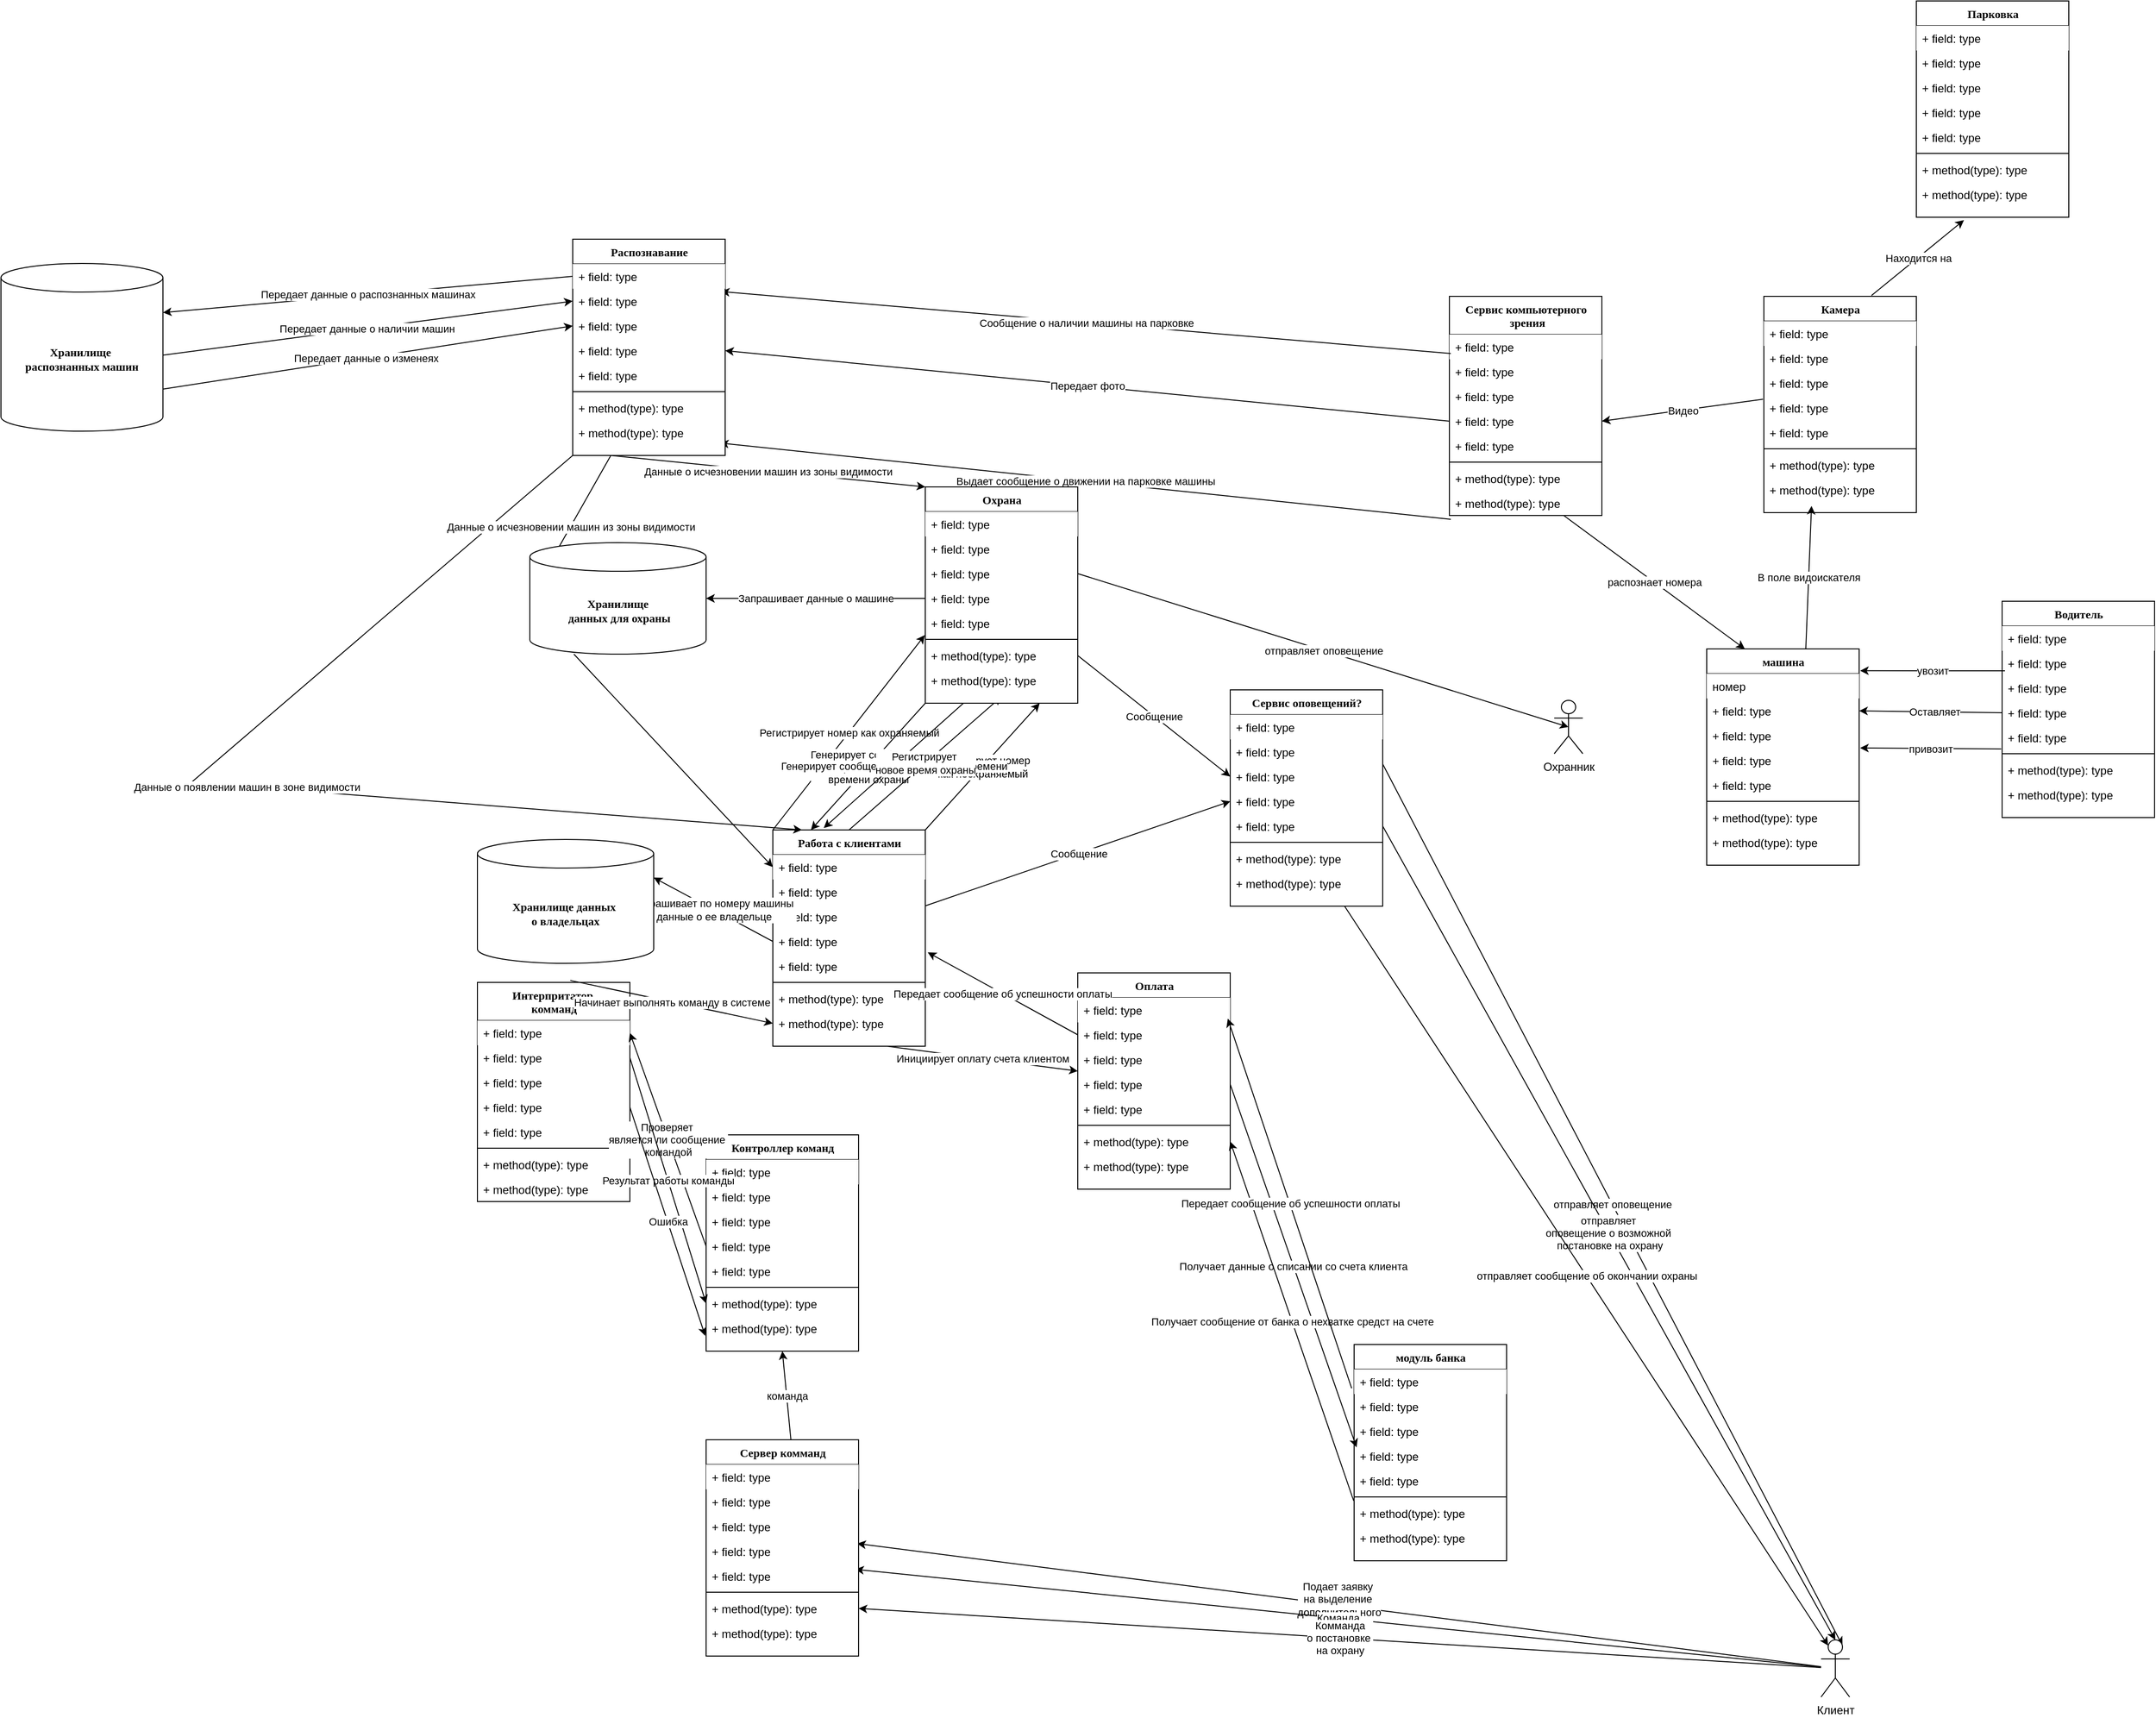 <mxfile version="24.7.17">
  <diagram name="Page-1" id="9f46799a-70d6-7492-0946-bef42562c5a5">
    <mxGraphModel dx="3243" dy="1627" grid="1" gridSize="10" guides="1" tooltips="1" connect="1" arrows="1" fold="1" page="1" pageScale="1" pageWidth="1169" pageHeight="827" background="none" math="0" shadow="0">
      <root>
        <mxCell id="0" />
        <mxCell id="1" parent="0" />
        <mxCell id="78961159f06e98e8-17" value="Парковка" style="swimlane;html=1;fontStyle=1;align=center;verticalAlign=top;childLayout=stackLayout;horizontal=1;startSize=26;horizontalStack=0;resizeParent=1;resizeLast=0;collapsible=1;marginBottom=0;swimlaneFillColor=#ffffff;rounded=0;shadow=0;comic=0;labelBackgroundColor=none;strokeWidth=1;fillColor=none;fontFamily=Verdana;fontSize=12" parent="1" vertex="1">
          <mxGeometry x="1180" y="-300" width="160" height="227" as="geometry" />
        </mxCell>
        <mxCell id="78961159f06e98e8-21" value="+ field: type" style="text;html=1;align=left;verticalAlign=top;spacingLeft=4;spacingRight=4;whiteSpace=wrap;overflow=hidden;rotatable=0;points=[[0,0.5],[1,0.5]];portConstraint=eastwest;fillColor=default;fillStyle=auto;" parent="78961159f06e98e8-17" vertex="1">
          <mxGeometry y="26" width="160" height="26" as="geometry" />
        </mxCell>
        <mxCell id="78961159f06e98e8-23" value="+ field: type" style="text;html=1;strokeColor=none;fillColor=none;align=left;verticalAlign=top;spacingLeft=4;spacingRight=4;whiteSpace=wrap;overflow=hidden;rotatable=0;points=[[0,0.5],[1,0.5]];portConstraint=eastwest;" parent="78961159f06e98e8-17" vertex="1">
          <mxGeometry y="52" width="160" height="26" as="geometry" />
        </mxCell>
        <mxCell id="78961159f06e98e8-25" value="+ field: type" style="text;html=1;strokeColor=none;fillColor=none;align=left;verticalAlign=top;spacingLeft=4;spacingRight=4;whiteSpace=wrap;overflow=hidden;rotatable=0;points=[[0,0.5],[1,0.5]];portConstraint=eastwest;" parent="78961159f06e98e8-17" vertex="1">
          <mxGeometry y="78" width="160" height="26" as="geometry" />
        </mxCell>
        <mxCell id="78961159f06e98e8-26" value="+ field: type" style="text;html=1;strokeColor=none;fillColor=none;align=left;verticalAlign=top;spacingLeft=4;spacingRight=4;whiteSpace=wrap;overflow=hidden;rotatable=0;points=[[0,0.5],[1,0.5]];portConstraint=eastwest;" parent="78961159f06e98e8-17" vertex="1">
          <mxGeometry y="104" width="160" height="26" as="geometry" />
        </mxCell>
        <mxCell id="78961159f06e98e8-24" value="+ field: type" style="text;html=1;strokeColor=none;fillColor=none;align=left;verticalAlign=top;spacingLeft=4;spacingRight=4;whiteSpace=wrap;overflow=hidden;rotatable=0;points=[[0,0.5],[1,0.5]];portConstraint=eastwest;" parent="78961159f06e98e8-17" vertex="1">
          <mxGeometry y="130" width="160" height="26" as="geometry" />
        </mxCell>
        <mxCell id="78961159f06e98e8-19" value="" style="line;html=1;strokeWidth=1;fillColor=none;align=left;verticalAlign=middle;spacingTop=-1;spacingLeft=3;spacingRight=3;rotatable=0;labelPosition=right;points=[];portConstraint=eastwest;" parent="78961159f06e98e8-17" vertex="1">
          <mxGeometry y="156" width="160" height="8" as="geometry" />
        </mxCell>
        <mxCell id="78961159f06e98e8-20" value="+ method(type): type" style="text;html=1;strokeColor=none;fillColor=none;align=left;verticalAlign=top;spacingLeft=4;spacingRight=4;whiteSpace=wrap;overflow=hidden;rotatable=0;points=[[0,0.5],[1,0.5]];portConstraint=eastwest;" parent="78961159f06e98e8-17" vertex="1">
          <mxGeometry y="164" width="160" height="26" as="geometry" />
        </mxCell>
        <mxCell id="78961159f06e98e8-27" value="+ method(type): type" style="text;html=1;strokeColor=none;fillColor=none;align=left;verticalAlign=top;spacingLeft=4;spacingRight=4;whiteSpace=wrap;overflow=hidden;rotatable=0;points=[[0,0.5],[1,0.5]];portConstraint=eastwest;" parent="78961159f06e98e8-17" vertex="1">
          <mxGeometry y="190" width="160" height="26" as="geometry" />
        </mxCell>
        <mxCell id="T4WmyWfGuTpk_f7BX7_E-1" value="Водитель" style="swimlane;html=1;fontStyle=1;align=center;verticalAlign=top;childLayout=stackLayout;horizontal=1;startSize=26;horizontalStack=0;resizeParent=1;resizeLast=0;collapsible=1;marginBottom=0;swimlaneFillColor=#ffffff;rounded=0;shadow=0;comic=0;labelBackgroundColor=none;strokeWidth=1;fillColor=none;fontFamily=Verdana;fontSize=12" parent="1" vertex="1">
          <mxGeometry x="1270" y="330" width="160" height="227" as="geometry" />
        </mxCell>
        <mxCell id="T4WmyWfGuTpk_f7BX7_E-2" value="+ field: type" style="text;html=1;align=left;verticalAlign=top;spacingLeft=4;spacingRight=4;whiteSpace=wrap;overflow=hidden;rotatable=0;points=[[0,0.5],[1,0.5]];portConstraint=eastwest;fillColor=default;fillStyle=auto;" parent="T4WmyWfGuTpk_f7BX7_E-1" vertex="1">
          <mxGeometry y="26" width="160" height="26" as="geometry" />
        </mxCell>
        <mxCell id="T4WmyWfGuTpk_f7BX7_E-3" value="+ field: type" style="text;html=1;strokeColor=none;fillColor=none;align=left;verticalAlign=top;spacingLeft=4;spacingRight=4;whiteSpace=wrap;overflow=hidden;rotatable=0;points=[[0,0.5],[1,0.5]];portConstraint=eastwest;" parent="T4WmyWfGuTpk_f7BX7_E-1" vertex="1">
          <mxGeometry y="52" width="160" height="26" as="geometry" />
        </mxCell>
        <mxCell id="T4WmyWfGuTpk_f7BX7_E-4" value="+ field: type" style="text;html=1;strokeColor=none;fillColor=none;align=left;verticalAlign=top;spacingLeft=4;spacingRight=4;whiteSpace=wrap;overflow=hidden;rotatable=0;points=[[0,0.5],[1,0.5]];portConstraint=eastwest;" parent="T4WmyWfGuTpk_f7BX7_E-1" vertex="1">
          <mxGeometry y="78" width="160" height="26" as="geometry" />
        </mxCell>
        <mxCell id="T4WmyWfGuTpk_f7BX7_E-5" value="+ field: type" style="text;html=1;strokeColor=none;fillColor=none;align=left;verticalAlign=top;spacingLeft=4;spacingRight=4;whiteSpace=wrap;overflow=hidden;rotatable=0;points=[[0,0.5],[1,0.5]];portConstraint=eastwest;" parent="T4WmyWfGuTpk_f7BX7_E-1" vertex="1">
          <mxGeometry y="104" width="160" height="26" as="geometry" />
        </mxCell>
        <mxCell id="T4WmyWfGuTpk_f7BX7_E-6" value="+ field: type" style="text;html=1;strokeColor=none;fillColor=none;align=left;verticalAlign=top;spacingLeft=4;spacingRight=4;whiteSpace=wrap;overflow=hidden;rotatable=0;points=[[0,0.5],[1,0.5]];portConstraint=eastwest;" parent="T4WmyWfGuTpk_f7BX7_E-1" vertex="1">
          <mxGeometry y="130" width="160" height="26" as="geometry" />
        </mxCell>
        <mxCell id="T4WmyWfGuTpk_f7BX7_E-7" value="" style="line;html=1;strokeWidth=1;fillColor=none;align=left;verticalAlign=middle;spacingTop=-1;spacingLeft=3;spacingRight=3;rotatable=0;labelPosition=right;points=[];portConstraint=eastwest;" parent="T4WmyWfGuTpk_f7BX7_E-1" vertex="1">
          <mxGeometry y="156" width="160" height="8" as="geometry" />
        </mxCell>
        <mxCell id="T4WmyWfGuTpk_f7BX7_E-8" value="+ method(type): type" style="text;html=1;strokeColor=none;fillColor=none;align=left;verticalAlign=top;spacingLeft=4;spacingRight=4;whiteSpace=wrap;overflow=hidden;rotatable=0;points=[[0,0.5],[1,0.5]];portConstraint=eastwest;" parent="T4WmyWfGuTpk_f7BX7_E-1" vertex="1">
          <mxGeometry y="164" width="160" height="26" as="geometry" />
        </mxCell>
        <mxCell id="T4WmyWfGuTpk_f7BX7_E-9" value="+ method(type): type" style="text;html=1;strokeColor=none;fillColor=none;align=left;verticalAlign=top;spacingLeft=4;spacingRight=4;whiteSpace=wrap;overflow=hidden;rotatable=0;points=[[0,0.5],[1,0.5]];portConstraint=eastwest;" parent="T4WmyWfGuTpk_f7BX7_E-1" vertex="1">
          <mxGeometry y="190" width="160" height="26" as="geometry" />
        </mxCell>
        <mxCell id="T4WmyWfGuTpk_f7BX7_E-10" value="" style="endArrow=classic;html=1;rounded=0;entryX=1;entryY=0.5;entryDx=0;entryDy=0;exitX=0;exitY=0.5;exitDx=0;exitDy=0;" parent="1" edge="1" target="T4WmyWfGuTpk_f7BX7_E-63" source="T4WmyWfGuTpk_f7BX7_E-5">
          <mxGeometry relative="1" as="geometry">
            <mxPoint x="1260" y="450" as="sourcePoint" />
            <mxPoint x="250" y="140.002" as="targetPoint" />
          </mxGeometry>
        </mxCell>
        <mxCell id="T4WmyWfGuTpk_f7BX7_E-13" value="Оставляет" style="edgeLabel;html=1;align=center;verticalAlign=middle;resizable=0;points=[];" parent="T4WmyWfGuTpk_f7BX7_E-10" vertex="1" connectable="0">
          <mxGeometry x="-0.055" relative="1" as="geometry">
            <mxPoint as="offset" />
          </mxGeometry>
        </mxCell>
        <mxCell id="T4WmyWfGuTpk_f7BX7_E-20" value="" style="endArrow=classic;html=1;rounded=0;exitX=0.019;exitY=0.808;exitDx=0;exitDy=0;entryX=1.006;entryY=0.101;entryDx=0;entryDy=0;entryPerimeter=0;exitPerimeter=0;" parent="1" source="T4WmyWfGuTpk_f7BX7_E-3" target="T4WmyWfGuTpk_f7BX7_E-61" edge="1">
          <mxGeometry relative="1" as="geometry">
            <mxPoint x="330" y="250" as="sourcePoint" />
            <mxPoint x="430" y="250" as="targetPoint" />
          </mxGeometry>
        </mxCell>
        <mxCell id="T4WmyWfGuTpk_f7BX7_E-21" value="увозит" style="edgeLabel;resizable=0;html=1;;align=center;verticalAlign=middle;" parent="T4WmyWfGuTpk_f7BX7_E-20" connectable="0" vertex="1">
          <mxGeometry relative="1" as="geometry" />
        </mxCell>
        <mxCell id="T4WmyWfGuTpk_f7BX7_E-23" value="" style="endArrow=classic;html=1;rounded=0;exitX=-0.006;exitY=0.962;exitDx=0;exitDy=0;exitPerimeter=0;entryX=1.006;entryY=0;entryDx=0;entryDy=0;entryPerimeter=0;" parent="1" source="T4WmyWfGuTpk_f7BX7_E-6" target="T4WmyWfGuTpk_f7BX7_E-65" edge="1">
          <mxGeometry relative="1" as="geometry">
            <mxPoint x="420" y="340" as="sourcePoint" />
            <mxPoint x="280" y="240" as="targetPoint" />
          </mxGeometry>
        </mxCell>
        <mxCell id="T4WmyWfGuTpk_f7BX7_E-24" value="привозит" style="edgeLabel;resizable=0;html=1;;align=center;verticalAlign=middle;" parent="T4WmyWfGuTpk_f7BX7_E-23" connectable="0" vertex="1">
          <mxGeometry relative="1" as="geometry" />
        </mxCell>
        <mxCell id="T4WmyWfGuTpk_f7BX7_E-25" value="Работа с клиентами" style="swimlane;html=1;fontStyle=1;align=center;verticalAlign=top;childLayout=stackLayout;horizontal=1;startSize=26;horizontalStack=0;resizeParent=1;resizeLast=0;collapsible=1;marginBottom=0;swimlaneFillColor=#ffffff;rounded=0;shadow=0;comic=0;labelBackgroundColor=none;strokeWidth=1;fillColor=none;fontFamily=Verdana;fontSize=12" parent="1" vertex="1">
          <mxGeometry x="-20" y="570" width="160" height="227" as="geometry" />
        </mxCell>
        <mxCell id="T4WmyWfGuTpk_f7BX7_E-26" value="+ field: type" style="text;html=1;align=left;verticalAlign=top;spacingLeft=4;spacingRight=4;whiteSpace=wrap;overflow=hidden;rotatable=0;points=[[0,0.5],[1,0.5]];portConstraint=eastwest;fillColor=default;fillStyle=auto;" parent="T4WmyWfGuTpk_f7BX7_E-25" vertex="1">
          <mxGeometry y="26" width="160" height="26" as="geometry" />
        </mxCell>
        <mxCell id="T4WmyWfGuTpk_f7BX7_E-27" value="+ field: type" style="text;html=1;strokeColor=none;fillColor=none;align=left;verticalAlign=top;spacingLeft=4;spacingRight=4;whiteSpace=wrap;overflow=hidden;rotatable=0;points=[[0,0.5],[1,0.5]];portConstraint=eastwest;" parent="T4WmyWfGuTpk_f7BX7_E-25" vertex="1">
          <mxGeometry y="52" width="160" height="26" as="geometry" />
        </mxCell>
        <mxCell id="T4WmyWfGuTpk_f7BX7_E-28" value="+ field: type" style="text;html=1;strokeColor=none;fillColor=none;align=left;verticalAlign=top;spacingLeft=4;spacingRight=4;whiteSpace=wrap;overflow=hidden;rotatable=0;points=[[0,0.5],[1,0.5]];portConstraint=eastwest;" parent="T4WmyWfGuTpk_f7BX7_E-25" vertex="1">
          <mxGeometry y="78" width="160" height="26" as="geometry" />
        </mxCell>
        <mxCell id="T4WmyWfGuTpk_f7BX7_E-29" value="+ field: type" style="text;html=1;strokeColor=none;fillColor=none;align=left;verticalAlign=top;spacingLeft=4;spacingRight=4;whiteSpace=wrap;overflow=hidden;rotatable=0;points=[[0,0.5],[1,0.5]];portConstraint=eastwest;" parent="T4WmyWfGuTpk_f7BX7_E-25" vertex="1">
          <mxGeometry y="104" width="160" height="26" as="geometry" />
        </mxCell>
        <mxCell id="T4WmyWfGuTpk_f7BX7_E-30" value="+ field: type" style="text;html=1;strokeColor=none;fillColor=none;align=left;verticalAlign=top;spacingLeft=4;spacingRight=4;whiteSpace=wrap;overflow=hidden;rotatable=0;points=[[0,0.5],[1,0.5]];portConstraint=eastwest;" parent="T4WmyWfGuTpk_f7BX7_E-25" vertex="1">
          <mxGeometry y="130" width="160" height="26" as="geometry" />
        </mxCell>
        <mxCell id="T4WmyWfGuTpk_f7BX7_E-31" value="" style="line;html=1;strokeWidth=1;fillColor=none;align=left;verticalAlign=middle;spacingTop=-1;spacingLeft=3;spacingRight=3;rotatable=0;labelPosition=right;points=[];portConstraint=eastwest;" parent="T4WmyWfGuTpk_f7BX7_E-25" vertex="1">
          <mxGeometry y="156" width="160" height="8" as="geometry" />
        </mxCell>
        <mxCell id="T4WmyWfGuTpk_f7BX7_E-32" value="+ method(type): type" style="text;html=1;strokeColor=none;fillColor=none;align=left;verticalAlign=top;spacingLeft=4;spacingRight=4;whiteSpace=wrap;overflow=hidden;rotatable=0;points=[[0,0.5],[1,0.5]];portConstraint=eastwest;" parent="T4WmyWfGuTpk_f7BX7_E-25" vertex="1">
          <mxGeometry y="164" width="160" height="26" as="geometry" />
        </mxCell>
        <mxCell id="T4WmyWfGuTpk_f7BX7_E-33" value="+ method(type): type" style="text;html=1;strokeColor=none;fillColor=none;align=left;verticalAlign=top;spacingLeft=4;spacingRight=4;whiteSpace=wrap;overflow=hidden;rotatable=0;points=[[0,0.5],[1,0.5]];portConstraint=eastwest;" parent="T4WmyWfGuTpk_f7BX7_E-25" vertex="1">
          <mxGeometry y="190" width="160" height="26" as="geometry" />
        </mxCell>
        <mxCell id="T4WmyWfGuTpk_f7BX7_E-52" value="" style="endArrow=classic;html=1;rounded=0;exitX=1;exitY=0.5;exitDx=0;exitDy=0;entryX=0.5;entryY=0.5;entryDx=0;entryDy=0;entryPerimeter=0;" parent="1" source="z4basCoH22X2NySBQoGu-193" target="z4basCoH22X2NySBQoGu-162" edge="1">
          <mxGeometry relative="1" as="geometry">
            <mxPoint x="290" y="470" as="sourcePoint" />
            <mxPoint x="670" y="372" as="targetPoint" />
          </mxGeometry>
        </mxCell>
        <mxCell id="T4WmyWfGuTpk_f7BX7_E-53" value="отправляет оповещение" style="edgeLabel;resizable=0;html=1;;align=center;verticalAlign=middle;" parent="T4WmyWfGuTpk_f7BX7_E-52" connectable="0" vertex="1">
          <mxGeometry relative="1" as="geometry" />
        </mxCell>
        <mxCell id="T4WmyWfGuTpk_f7BX7_E-54" value="" style="endArrow=classic;html=1;rounded=0;exitX=0.994;exitY=0.923;exitDx=0;exitDy=0;entryX=0.75;entryY=0.1;entryDx=0;entryDy=0;exitPerimeter=0;entryPerimeter=0;" parent="1" source="z4basCoH22X2NySBQoGu-123" target="z4basCoH22X2NySBQoGu-163" edge="1">
          <mxGeometry relative="1" as="geometry">
            <mxPoint x="280" y="540" as="sourcePoint" />
            <mxPoint x="600" y="1310" as="targetPoint" />
          </mxGeometry>
        </mxCell>
        <mxCell id="T4WmyWfGuTpk_f7BX7_E-55" value="отправляет оповещение" style="edgeLabel;resizable=0;html=1;;align=center;verticalAlign=middle;" parent="T4WmyWfGuTpk_f7BX7_E-54" connectable="0" vertex="1">
          <mxGeometry relative="1" as="geometry" />
        </mxCell>
        <mxCell id="T4WmyWfGuTpk_f7BX7_E-56" value="" style="endArrow=classic;html=1;rounded=0;exitX=1;exitY=0.5;exitDx=0;exitDy=0;entryX=0.5;entryY=0;entryDx=0;entryDy=0;entryPerimeter=0;" parent="1" source="z4basCoH22X2NySBQoGu-126" target="z4basCoH22X2NySBQoGu-163" edge="1">
          <mxGeometry relative="1" as="geometry">
            <mxPoint x="320" y="660" as="sourcePoint" />
            <mxPoint x="560" y="1310" as="targetPoint" />
          </mxGeometry>
        </mxCell>
        <mxCell id="T4WmyWfGuTpk_f7BX7_E-57" value="отправляет&amp;nbsp;&lt;div&gt;оповещение о возможной&amp;nbsp;&lt;/div&gt;&lt;div&gt;постановке на охрану&lt;/div&gt;" style="edgeLabel;resizable=0;html=1;;align=center;verticalAlign=middle;" parent="T4WmyWfGuTpk_f7BX7_E-56" connectable="0" vertex="1">
          <mxGeometry relative="1" as="geometry">
            <mxPoint as="offset" />
          </mxGeometry>
        </mxCell>
        <mxCell id="T4WmyWfGuTpk_f7BX7_E-59" value="" style="endArrow=classic;html=1;rounded=0;exitX=0.75;exitY=1;exitDx=0;exitDy=0;entryX=0.25;entryY=0.1;entryDx=0;entryDy=0;entryPerimeter=0;" parent="1" source="z4basCoH22X2NySBQoGu-121" target="z4basCoH22X2NySBQoGu-163" edge="1">
          <mxGeometry relative="1" as="geometry">
            <mxPoint x="240" y="680" as="sourcePoint" />
            <mxPoint x="520" y="1310" as="targetPoint" />
          </mxGeometry>
        </mxCell>
        <mxCell id="T4WmyWfGuTpk_f7BX7_E-60" value="отправляет сообщение об окончании охраны" style="edgeLabel;resizable=0;html=1;;align=center;verticalAlign=middle;" parent="T4WmyWfGuTpk_f7BX7_E-59" connectable="0" vertex="1">
          <mxGeometry relative="1" as="geometry" />
        </mxCell>
        <mxCell id="T4WmyWfGuTpk_f7BX7_E-61" value="машина" style="swimlane;html=1;fontStyle=1;align=center;verticalAlign=top;childLayout=stackLayout;horizontal=1;startSize=26;horizontalStack=0;resizeParent=1;resizeLast=0;collapsible=1;marginBottom=0;swimlaneFillColor=#ffffff;rounded=0;shadow=0;comic=0;labelBackgroundColor=none;strokeWidth=1;fillColor=none;fontFamily=Verdana;fontSize=12" parent="1" vertex="1">
          <mxGeometry x="960" y="380" width="160" height="227" as="geometry" />
        </mxCell>
        <mxCell id="T4WmyWfGuTpk_f7BX7_E-62" value="номер" style="text;html=1;align=left;verticalAlign=top;spacingLeft=4;spacingRight=4;whiteSpace=wrap;overflow=hidden;rotatable=0;points=[[0,0.5],[1,0.5]];portConstraint=eastwest;fillColor=default;fillStyle=auto;" parent="T4WmyWfGuTpk_f7BX7_E-61" vertex="1">
          <mxGeometry y="26" width="160" height="26" as="geometry" />
        </mxCell>
        <mxCell id="T4WmyWfGuTpk_f7BX7_E-63" value="+ field: type" style="text;html=1;strokeColor=none;fillColor=none;align=left;verticalAlign=top;spacingLeft=4;spacingRight=4;whiteSpace=wrap;overflow=hidden;rotatable=0;points=[[0,0.5],[1,0.5]];portConstraint=eastwest;" parent="T4WmyWfGuTpk_f7BX7_E-61" vertex="1">
          <mxGeometry y="52" width="160" height="26" as="geometry" />
        </mxCell>
        <mxCell id="T4WmyWfGuTpk_f7BX7_E-64" value="+ field: type" style="text;html=1;strokeColor=none;fillColor=none;align=left;verticalAlign=top;spacingLeft=4;spacingRight=4;whiteSpace=wrap;overflow=hidden;rotatable=0;points=[[0,0.5],[1,0.5]];portConstraint=eastwest;" parent="T4WmyWfGuTpk_f7BX7_E-61" vertex="1">
          <mxGeometry y="78" width="160" height="26" as="geometry" />
        </mxCell>
        <mxCell id="T4WmyWfGuTpk_f7BX7_E-65" value="+ field: type" style="text;html=1;strokeColor=none;fillColor=none;align=left;verticalAlign=top;spacingLeft=4;spacingRight=4;whiteSpace=wrap;overflow=hidden;rotatable=0;points=[[0,0.5],[1,0.5]];portConstraint=eastwest;" parent="T4WmyWfGuTpk_f7BX7_E-61" vertex="1">
          <mxGeometry y="104" width="160" height="26" as="geometry" />
        </mxCell>
        <mxCell id="T4WmyWfGuTpk_f7BX7_E-66" value="+ field: type" style="text;html=1;strokeColor=none;fillColor=none;align=left;verticalAlign=top;spacingLeft=4;spacingRight=4;whiteSpace=wrap;overflow=hidden;rotatable=0;points=[[0,0.5],[1,0.5]];portConstraint=eastwest;" parent="T4WmyWfGuTpk_f7BX7_E-61" vertex="1">
          <mxGeometry y="130" width="160" height="26" as="geometry" />
        </mxCell>
        <mxCell id="T4WmyWfGuTpk_f7BX7_E-67" value="" style="line;html=1;strokeWidth=1;fillColor=none;align=left;verticalAlign=middle;spacingTop=-1;spacingLeft=3;spacingRight=3;rotatable=0;labelPosition=right;points=[];portConstraint=eastwest;" parent="T4WmyWfGuTpk_f7BX7_E-61" vertex="1">
          <mxGeometry y="156" width="160" height="8" as="geometry" />
        </mxCell>
        <mxCell id="T4WmyWfGuTpk_f7BX7_E-68" value="+ method(type): type" style="text;html=1;strokeColor=none;fillColor=none;align=left;verticalAlign=top;spacingLeft=4;spacingRight=4;whiteSpace=wrap;overflow=hidden;rotatable=0;points=[[0,0.5],[1,0.5]];portConstraint=eastwest;" parent="T4WmyWfGuTpk_f7BX7_E-61" vertex="1">
          <mxGeometry y="164" width="160" height="26" as="geometry" />
        </mxCell>
        <mxCell id="T4WmyWfGuTpk_f7BX7_E-69" value="+ method(type): type" style="text;html=1;strokeColor=none;fillColor=none;align=left;verticalAlign=top;spacingLeft=4;spacingRight=4;whiteSpace=wrap;overflow=hidden;rotatable=0;points=[[0,0.5],[1,0.5]];portConstraint=eastwest;" parent="T4WmyWfGuTpk_f7BX7_E-61" vertex="1">
          <mxGeometry y="190" width="160" height="26" as="geometry" />
        </mxCell>
        <mxCell id="T4WmyWfGuTpk_f7BX7_E-72" value="" style="endArrow=classic;html=1;rounded=0;exitX=0.75;exitY=1;exitDx=0;exitDy=0;entryX=0.25;entryY=0;entryDx=0;entryDy=0;" parent="1" source="z4basCoH22X2NySBQoGu-86" target="T4WmyWfGuTpk_f7BX7_E-61" edge="1">
          <mxGeometry relative="1" as="geometry">
            <mxPoint x="330" y="390" as="sourcePoint" />
            <mxPoint x="430" y="390" as="targetPoint" />
          </mxGeometry>
        </mxCell>
        <mxCell id="T4WmyWfGuTpk_f7BX7_E-73" value="распознает номера" style="edgeLabel;resizable=0;html=1;;align=center;verticalAlign=middle;" parent="T4WmyWfGuTpk_f7BX7_E-72" connectable="0" vertex="1">
          <mxGeometry relative="1" as="geometry" />
        </mxCell>
        <mxCell id="T4WmyWfGuTpk_f7BX7_E-84" value="" style="endArrow=classic;html=1;rounded=0;entryX=1;entryY=0;entryDx=0;entryDy=40;entryPerimeter=0;exitX=0;exitY=0.5;exitDx=0;exitDy=0;" parent="1" source="T4WmyWfGuTpk_f7BX7_E-29" target="z4basCoH22X2NySBQoGu-167" edge="1">
          <mxGeometry relative="1" as="geometry">
            <mxPoint x="-50" y="500" as="sourcePoint" />
            <mxPoint x="-216" y="752.006" as="targetPoint" />
          </mxGeometry>
        </mxCell>
        <mxCell id="T4WmyWfGuTpk_f7BX7_E-85" value="Запрашивает по номеру машины&amp;nbsp;&lt;div&gt;данные о ее владельце&lt;/div&gt;" style="edgeLabel;resizable=0;html=1;;align=center;verticalAlign=middle;" parent="T4WmyWfGuTpk_f7BX7_E-84" connectable="0" vertex="1">
          <mxGeometry relative="1" as="geometry" />
        </mxCell>
        <mxCell id="T4WmyWfGuTpk_f7BX7_E-95" value="" style="endArrow=classic;html=1;rounded=0;entryX=-0.003;entryY=0.981;entryDx=0;entryDy=0;entryPerimeter=0;exitX=0;exitY=0;exitDx=0;exitDy=0;" parent="1" source="T4WmyWfGuTpk_f7BX7_E-25" target="z4basCoH22X2NySBQoGu-195" edge="1">
          <mxGeometry relative="1" as="geometry">
            <mxPoint x="300" y="350" as="sourcePoint" />
            <mxPoint x="-426" y="476" as="targetPoint" />
          </mxGeometry>
        </mxCell>
        <mxCell id="T4WmyWfGuTpk_f7BX7_E-96" value="Регистрирует номер как охраняемый" style="edgeLabel;resizable=0;html=1;;align=center;verticalAlign=middle;" parent="T4WmyWfGuTpk_f7BX7_E-95" connectable="0" vertex="1">
          <mxGeometry relative="1" as="geometry" />
        </mxCell>
        <mxCell id="T4WmyWfGuTpk_f7BX7_E-97" value="&lt;div&gt;&lt;br&gt;&lt;/div&gt;&lt;div&gt;&lt;br&gt;&lt;/div&gt;" style="endArrow=classic;html=1;rounded=0;exitX=1;exitY=0;exitDx=0;exitDy=0;entryX=0.75;entryY=1;entryDx=0;entryDy=0;" parent="1" source="T4WmyWfGuTpk_f7BX7_E-25" target="z4basCoH22X2NySBQoGu-190" edge="1">
          <mxGeometry relative="1" as="geometry">
            <mxPoint x="300" y="350" as="sourcePoint" />
            <mxPoint x="-410" y="557" as="targetPoint" />
          </mxGeometry>
        </mxCell>
        <mxCell id="T4WmyWfGuTpk_f7BX7_E-98" value="регистрирует номер&amp;nbsp;&lt;div&gt;как неохраняемый&lt;/div&gt;" style="edgeLabel;resizable=0;html=1;;align=center;verticalAlign=middle;" parent="T4WmyWfGuTpk_f7BX7_E-97" connectable="0" vertex="1">
          <mxGeometry relative="1" as="geometry" />
        </mxCell>
        <mxCell id="5okqEce4N8WjXxxdk-Jp-12" value="" style="endArrow=classic;html=1;rounded=0;entryX=0.991;entryY=0.192;entryDx=0;entryDy=0;entryPerimeter=0;" parent="1" source="z4basCoH22X2NySBQoGu-163" target="z4basCoH22X2NySBQoGu-14" edge="1">
          <mxGeometry relative="1" as="geometry">
            <mxPoint x="483.52" y="1383.996" as="sourcePoint" />
            <mxPoint x="100" y="627" as="targetPoint" />
          </mxGeometry>
        </mxCell>
        <mxCell id="5okqEce4N8WjXxxdk-Jp-13" value="Подает заявку&amp;nbsp;&lt;div&gt;на выделение&amp;nbsp;&lt;div&gt;дополнительного&lt;/div&gt;&lt;div&gt;&amp;nbsp;времени&lt;/div&gt;&lt;/div&gt;" style="edgeLabel;resizable=0;html=1;;align=center;verticalAlign=middle;" parent="5okqEce4N8WjXxxdk-Jp-12" connectable="0" vertex="1">
          <mxGeometry relative="1" as="geometry" />
        </mxCell>
        <mxCell id="rk9JSAe4AZnMIelZnlg1-3" value="" style="endArrow=classic;html=1;rounded=0;strokeColor=default;align=center;verticalAlign=middle;fontFamily=Helvetica;fontSize=11;fontColor=default;labelBackgroundColor=default;entryX=0.978;entryY=0.231;entryDx=0;entryDy=0;entryPerimeter=0;" parent="1" source="z4basCoH22X2NySBQoGu-163" target="z4basCoH22X2NySBQoGu-15" edge="1">
          <mxGeometry relative="1" as="geometry">
            <mxPoint x="480" y="1487" as="sourcePoint" />
            <mxPoint x="180" y="630" as="targetPoint" />
          </mxGeometry>
        </mxCell>
        <mxCell id="rk9JSAe4AZnMIelZnlg1-4" value="Команда" style="edgeLabel;resizable=0;html=1;;align=center;verticalAlign=middle;rounded=0;strokeColor=default;fontFamily=Helvetica;fontSize=11;fontColor=default;labelBackgroundColor=default;" parent="rk9JSAe4AZnMIelZnlg1-3" connectable="0" vertex="1">
          <mxGeometry relative="1" as="geometry" />
        </mxCell>
        <mxCell id="rk9JSAe4AZnMIelZnlg1-7" value="" style="endArrow=classic;html=1;rounded=0;entryX=1;entryY=0.5;entryDx=0;entryDy=0;" parent="1" source="z4basCoH22X2NySBQoGu-163" target="z4basCoH22X2NySBQoGu-17" edge="1">
          <mxGeometry relative="1" as="geometry">
            <mxPoint x="480" y="1513" as="sourcePoint" />
            <mxPoint x="220" y="630" as="targetPoint" />
          </mxGeometry>
        </mxCell>
        <mxCell id="rk9JSAe4AZnMIelZnlg1-8" value="Комманда&lt;div&gt;о постановке&amp;nbsp;&lt;/div&gt;&lt;div&gt;на охрану&lt;/div&gt;" style="edgeLabel;resizable=0;html=1;;align=center;verticalAlign=middle;" parent="rk9JSAe4AZnMIelZnlg1-7" connectable="0" vertex="1">
          <mxGeometry relative="1" as="geometry" />
        </mxCell>
        <mxCell id="rk9JSAe4AZnMIelZnlg1-9" value="Контроллер команд" style="swimlane;html=1;fontStyle=1;align=center;verticalAlign=top;childLayout=stackLayout;horizontal=1;startSize=26;horizontalStack=0;resizeParent=1;resizeLast=0;collapsible=1;marginBottom=0;swimlaneFillColor=#ffffff;rounded=0;shadow=0;comic=0;labelBackgroundColor=none;strokeWidth=1;fillColor=none;fontFamily=Verdana;fontSize=12" parent="1" vertex="1">
          <mxGeometry x="-90" y="890" width="160" height="227" as="geometry" />
        </mxCell>
        <mxCell id="rk9JSAe4AZnMIelZnlg1-10" value="+ field: type" style="text;html=1;align=left;verticalAlign=top;spacingLeft=4;spacingRight=4;whiteSpace=wrap;overflow=hidden;rotatable=0;points=[[0,0.5],[1,0.5]];portConstraint=eastwest;fillColor=default;fillStyle=auto;" parent="rk9JSAe4AZnMIelZnlg1-9" vertex="1">
          <mxGeometry y="26" width="160" height="26" as="geometry" />
        </mxCell>
        <mxCell id="rk9JSAe4AZnMIelZnlg1-11" value="+ field: type" style="text;html=1;strokeColor=none;fillColor=none;align=left;verticalAlign=top;spacingLeft=4;spacingRight=4;whiteSpace=wrap;overflow=hidden;rotatable=0;points=[[0,0.5],[1,0.5]];portConstraint=eastwest;" parent="rk9JSAe4AZnMIelZnlg1-9" vertex="1">
          <mxGeometry y="52" width="160" height="26" as="geometry" />
        </mxCell>
        <mxCell id="rk9JSAe4AZnMIelZnlg1-12" value="+ field: type" style="text;html=1;strokeColor=none;fillColor=none;align=left;verticalAlign=top;spacingLeft=4;spacingRight=4;whiteSpace=wrap;overflow=hidden;rotatable=0;points=[[0,0.5],[1,0.5]];portConstraint=eastwest;" parent="rk9JSAe4AZnMIelZnlg1-9" vertex="1">
          <mxGeometry y="78" width="160" height="26" as="geometry" />
        </mxCell>
        <mxCell id="rk9JSAe4AZnMIelZnlg1-13" value="+ field: type" style="text;html=1;strokeColor=none;fillColor=none;align=left;verticalAlign=top;spacingLeft=4;spacingRight=4;whiteSpace=wrap;overflow=hidden;rotatable=0;points=[[0,0.5],[1,0.5]];portConstraint=eastwest;" parent="rk9JSAe4AZnMIelZnlg1-9" vertex="1">
          <mxGeometry y="104" width="160" height="26" as="geometry" />
        </mxCell>
        <mxCell id="rk9JSAe4AZnMIelZnlg1-14" value="+ field: type" style="text;html=1;strokeColor=none;fillColor=none;align=left;verticalAlign=top;spacingLeft=4;spacingRight=4;whiteSpace=wrap;overflow=hidden;rotatable=0;points=[[0,0.5],[1,0.5]];portConstraint=eastwest;" parent="rk9JSAe4AZnMIelZnlg1-9" vertex="1">
          <mxGeometry y="130" width="160" height="26" as="geometry" />
        </mxCell>
        <mxCell id="rk9JSAe4AZnMIelZnlg1-15" value="" style="line;html=1;strokeWidth=1;fillColor=none;align=left;verticalAlign=middle;spacingTop=-1;spacingLeft=3;spacingRight=3;rotatable=0;labelPosition=right;points=[];portConstraint=eastwest;" parent="rk9JSAe4AZnMIelZnlg1-9" vertex="1">
          <mxGeometry y="156" width="160" height="8" as="geometry" />
        </mxCell>
        <mxCell id="rk9JSAe4AZnMIelZnlg1-16" value="+ method(type): type" style="text;html=1;strokeColor=none;fillColor=none;align=left;verticalAlign=top;spacingLeft=4;spacingRight=4;whiteSpace=wrap;overflow=hidden;rotatable=0;points=[[0,0.5],[1,0.5]];portConstraint=eastwest;" parent="rk9JSAe4AZnMIelZnlg1-9" vertex="1">
          <mxGeometry y="164" width="160" height="26" as="geometry" />
        </mxCell>
        <mxCell id="rk9JSAe4AZnMIelZnlg1-17" value="+ method(type): type" style="text;html=1;strokeColor=none;fillColor=none;align=left;verticalAlign=top;spacingLeft=4;spacingRight=4;whiteSpace=wrap;overflow=hidden;rotatable=0;points=[[0,0.5],[1,0.5]];portConstraint=eastwest;" parent="rk9JSAe4AZnMIelZnlg1-9" vertex="1">
          <mxGeometry y="190" width="160" height="26" as="geometry" />
        </mxCell>
        <mxCell id="z4basCoH22X2NySBQoGu-10" value="&lt;div&gt;Сервер комманд&lt;/div&gt;" style="swimlane;html=1;fontStyle=1;align=center;verticalAlign=top;childLayout=stackLayout;horizontal=1;startSize=26;horizontalStack=0;resizeParent=1;resizeLast=0;collapsible=1;marginBottom=0;swimlaneFillColor=#ffffff;rounded=0;shadow=0;comic=0;labelBackgroundColor=none;strokeWidth=1;fillColor=none;fontFamily=Verdana;fontSize=12" vertex="1" parent="1">
          <mxGeometry x="-90" y="1210" width="160" height="227" as="geometry" />
        </mxCell>
        <mxCell id="z4basCoH22X2NySBQoGu-11" value="+ field: type" style="text;html=1;align=left;verticalAlign=top;spacingLeft=4;spacingRight=4;whiteSpace=wrap;overflow=hidden;rotatable=0;points=[[0,0.5],[1,0.5]];portConstraint=eastwest;fillColor=default;fillStyle=auto;" vertex="1" parent="z4basCoH22X2NySBQoGu-10">
          <mxGeometry y="26" width="160" height="26" as="geometry" />
        </mxCell>
        <mxCell id="z4basCoH22X2NySBQoGu-12" value="+ field: type" style="text;html=1;strokeColor=none;fillColor=none;align=left;verticalAlign=top;spacingLeft=4;spacingRight=4;whiteSpace=wrap;overflow=hidden;rotatable=0;points=[[0,0.5],[1,0.5]];portConstraint=eastwest;" vertex="1" parent="z4basCoH22X2NySBQoGu-10">
          <mxGeometry y="52" width="160" height="26" as="geometry" />
        </mxCell>
        <mxCell id="z4basCoH22X2NySBQoGu-13" value="+ field: type" style="text;html=1;strokeColor=none;fillColor=none;align=left;verticalAlign=top;spacingLeft=4;spacingRight=4;whiteSpace=wrap;overflow=hidden;rotatable=0;points=[[0,0.5],[1,0.5]];portConstraint=eastwest;" vertex="1" parent="z4basCoH22X2NySBQoGu-10">
          <mxGeometry y="78" width="160" height="26" as="geometry" />
        </mxCell>
        <mxCell id="z4basCoH22X2NySBQoGu-14" value="+ field: type" style="text;html=1;strokeColor=none;fillColor=none;align=left;verticalAlign=top;spacingLeft=4;spacingRight=4;whiteSpace=wrap;overflow=hidden;rotatable=0;points=[[0,0.5],[1,0.5]];portConstraint=eastwest;" vertex="1" parent="z4basCoH22X2NySBQoGu-10">
          <mxGeometry y="104" width="160" height="26" as="geometry" />
        </mxCell>
        <mxCell id="z4basCoH22X2NySBQoGu-15" value="+ field: type" style="text;html=1;strokeColor=none;fillColor=none;align=left;verticalAlign=top;spacingLeft=4;spacingRight=4;whiteSpace=wrap;overflow=hidden;rotatable=0;points=[[0,0.5],[1,0.5]];portConstraint=eastwest;" vertex="1" parent="z4basCoH22X2NySBQoGu-10">
          <mxGeometry y="130" width="160" height="26" as="geometry" />
        </mxCell>
        <mxCell id="z4basCoH22X2NySBQoGu-16" value="" style="line;html=1;strokeWidth=1;fillColor=none;align=left;verticalAlign=middle;spacingTop=-1;spacingLeft=3;spacingRight=3;rotatable=0;labelPosition=right;points=[];portConstraint=eastwest;" vertex="1" parent="z4basCoH22X2NySBQoGu-10">
          <mxGeometry y="156" width="160" height="8" as="geometry" />
        </mxCell>
        <mxCell id="z4basCoH22X2NySBQoGu-17" value="+ method(type): type" style="text;html=1;strokeColor=none;fillColor=none;align=left;verticalAlign=top;spacingLeft=4;spacingRight=4;whiteSpace=wrap;overflow=hidden;rotatable=0;points=[[0,0.5],[1,0.5]];portConstraint=eastwest;" vertex="1" parent="z4basCoH22X2NySBQoGu-10">
          <mxGeometry y="164" width="160" height="26" as="geometry" />
        </mxCell>
        <mxCell id="z4basCoH22X2NySBQoGu-18" value="+ method(type): type" style="text;html=1;strokeColor=none;fillColor=none;align=left;verticalAlign=top;spacingLeft=4;spacingRight=4;whiteSpace=wrap;overflow=hidden;rotatable=0;points=[[0,0.5],[1,0.5]];portConstraint=eastwest;" vertex="1" parent="z4basCoH22X2NySBQoGu-10">
          <mxGeometry y="190" width="160" height="26" as="geometry" />
        </mxCell>
        <mxCell id="z4basCoH22X2NySBQoGu-22" value="" style="endArrow=classic;html=1;rounded=0;exitX=0.556;exitY=0;exitDx=0;exitDy=0;exitPerimeter=0;entryX=0.5;entryY=1;entryDx=0;entryDy=0;" edge="1" parent="1" source="z4basCoH22X2NySBQoGu-10" target="rk9JSAe4AZnMIelZnlg1-9">
          <mxGeometry relative="1" as="geometry">
            <mxPoint x="210" y="1160" as="sourcePoint" />
            <mxPoint x="310" y="1160" as="targetPoint" />
          </mxGeometry>
        </mxCell>
        <mxCell id="z4basCoH22X2NySBQoGu-23" value="команда" style="edgeLabel;resizable=0;html=1;;align=center;verticalAlign=middle;" connectable="0" vertex="1" parent="z4basCoH22X2NySBQoGu-22">
          <mxGeometry relative="1" as="geometry" />
        </mxCell>
        <mxCell id="z4basCoH22X2NySBQoGu-25" value="Интерпритатор&amp;nbsp;&lt;div&gt;комманд&lt;/div&gt;" style="swimlane;html=1;fontStyle=1;align=center;verticalAlign=top;childLayout=stackLayout;horizontal=1;startSize=40;horizontalStack=0;resizeParent=1;resizeLast=0;collapsible=1;marginBottom=0;swimlaneFillColor=#ffffff;rounded=0;shadow=0;comic=0;labelBackgroundColor=none;strokeWidth=1;fillColor=none;fontFamily=Verdana;fontSize=12" vertex="1" parent="1">
          <mxGeometry x="-330" y="730" width="160" height="230" as="geometry" />
        </mxCell>
        <mxCell id="z4basCoH22X2NySBQoGu-26" value="+ field: type" style="text;html=1;align=left;verticalAlign=top;spacingLeft=4;spacingRight=4;whiteSpace=wrap;overflow=hidden;rotatable=0;points=[[0,0.5],[1,0.5]];portConstraint=eastwest;fillColor=default;fillStyle=auto;" vertex="1" parent="z4basCoH22X2NySBQoGu-25">
          <mxGeometry y="40" width="160" height="26" as="geometry" />
        </mxCell>
        <mxCell id="z4basCoH22X2NySBQoGu-27" value="+ field: type" style="text;html=1;strokeColor=none;fillColor=none;align=left;verticalAlign=top;spacingLeft=4;spacingRight=4;whiteSpace=wrap;overflow=hidden;rotatable=0;points=[[0,0.5],[1,0.5]];portConstraint=eastwest;" vertex="1" parent="z4basCoH22X2NySBQoGu-25">
          <mxGeometry y="66" width="160" height="26" as="geometry" />
        </mxCell>
        <mxCell id="z4basCoH22X2NySBQoGu-28" value="+ field: type" style="text;html=1;strokeColor=none;fillColor=none;align=left;verticalAlign=top;spacingLeft=4;spacingRight=4;whiteSpace=wrap;overflow=hidden;rotatable=0;points=[[0,0.5],[1,0.5]];portConstraint=eastwest;" vertex="1" parent="z4basCoH22X2NySBQoGu-25">
          <mxGeometry y="92" width="160" height="26" as="geometry" />
        </mxCell>
        <mxCell id="z4basCoH22X2NySBQoGu-29" value="+ field: type" style="text;html=1;strokeColor=none;fillColor=none;align=left;verticalAlign=top;spacingLeft=4;spacingRight=4;whiteSpace=wrap;overflow=hidden;rotatable=0;points=[[0,0.5],[1,0.5]];portConstraint=eastwest;" vertex="1" parent="z4basCoH22X2NySBQoGu-25">
          <mxGeometry y="118" width="160" height="26" as="geometry" />
        </mxCell>
        <mxCell id="z4basCoH22X2NySBQoGu-30" value="+ field: type" style="text;html=1;strokeColor=none;fillColor=none;align=left;verticalAlign=top;spacingLeft=4;spacingRight=4;whiteSpace=wrap;overflow=hidden;rotatable=0;points=[[0,0.5],[1,0.5]];portConstraint=eastwest;" vertex="1" parent="z4basCoH22X2NySBQoGu-25">
          <mxGeometry y="144" width="160" height="26" as="geometry" />
        </mxCell>
        <mxCell id="z4basCoH22X2NySBQoGu-31" value="" style="line;html=1;strokeWidth=1;fillColor=none;align=left;verticalAlign=middle;spacingTop=-1;spacingLeft=3;spacingRight=3;rotatable=0;labelPosition=right;points=[];portConstraint=eastwest;" vertex="1" parent="z4basCoH22X2NySBQoGu-25">
          <mxGeometry y="170" width="160" height="8" as="geometry" />
        </mxCell>
        <mxCell id="z4basCoH22X2NySBQoGu-32" value="+ method(type): type" style="text;html=1;strokeColor=none;fillColor=none;align=left;verticalAlign=top;spacingLeft=4;spacingRight=4;whiteSpace=wrap;overflow=hidden;rotatable=0;points=[[0,0.5],[1,0.5]];portConstraint=eastwest;" vertex="1" parent="z4basCoH22X2NySBQoGu-25">
          <mxGeometry y="178" width="160" height="26" as="geometry" />
        </mxCell>
        <mxCell id="z4basCoH22X2NySBQoGu-33" value="+ method(type): type" style="text;html=1;strokeColor=none;fillColor=none;align=left;verticalAlign=top;spacingLeft=4;spacingRight=4;whiteSpace=wrap;overflow=hidden;rotatable=0;points=[[0,0.5],[1,0.5]];portConstraint=eastwest;" vertex="1" parent="z4basCoH22X2NySBQoGu-25">
          <mxGeometry y="204" width="160" height="26" as="geometry" />
        </mxCell>
        <mxCell id="z4basCoH22X2NySBQoGu-35" value="" style="endArrow=classic;html=1;rounded=0;exitX=0;exitY=0.5;exitDx=0;exitDy=0;entryX=1;entryY=0.5;entryDx=0;entryDy=0;" edge="1" parent="1" source="rk9JSAe4AZnMIelZnlg1-13" target="z4basCoH22X2NySBQoGu-26">
          <mxGeometry relative="1" as="geometry">
            <mxPoint x="-100" y="1140" as="sourcePoint" />
            <mxPoint y="1140" as="targetPoint" />
          </mxGeometry>
        </mxCell>
        <mxCell id="z4basCoH22X2NySBQoGu-36" value="Проверяет&amp;nbsp;&lt;div&gt;является ли сообщение&amp;nbsp;&lt;/div&gt;&lt;div&gt;командой&lt;/div&gt;" style="edgeLabel;resizable=0;html=1;;align=center;verticalAlign=middle;" connectable="0" vertex="1" parent="z4basCoH22X2NySBQoGu-35">
          <mxGeometry relative="1" as="geometry" />
        </mxCell>
        <mxCell id="z4basCoH22X2NySBQoGu-37" value="" style="endArrow=classic;html=1;rounded=0;exitX=0.609;exitY=-0.009;exitDx=0;exitDy=0;exitPerimeter=0;entryX=0;entryY=0.5;entryDx=0;entryDy=0;" edge="1" parent="1" source="z4basCoH22X2NySBQoGu-25" target="T4WmyWfGuTpk_f7BX7_E-33">
          <mxGeometry relative="1" as="geometry">
            <mxPoint x="260" y="830" as="sourcePoint" />
            <mxPoint x="360" y="830" as="targetPoint" />
          </mxGeometry>
        </mxCell>
        <mxCell id="z4basCoH22X2NySBQoGu-38" value="Начинает выполнять команду в системе" style="edgeLabel;resizable=0;html=1;;align=center;verticalAlign=middle;" connectable="0" vertex="1" parent="z4basCoH22X2NySBQoGu-37">
          <mxGeometry relative="1" as="geometry" />
        </mxCell>
        <mxCell id="z4basCoH22X2NySBQoGu-39" value="&lt;div&gt;Оплата&lt;/div&gt;" style="swimlane;html=1;fontStyle=1;align=center;verticalAlign=top;childLayout=stackLayout;horizontal=1;startSize=26;horizontalStack=0;resizeParent=1;resizeLast=0;collapsible=1;marginBottom=0;swimlaneFillColor=#ffffff;rounded=0;shadow=0;comic=0;labelBackgroundColor=none;strokeWidth=1;fillColor=none;fontFamily=Verdana;fontSize=12" vertex="1" parent="1">
          <mxGeometry x="300" y="720" width="160" height="227" as="geometry" />
        </mxCell>
        <mxCell id="z4basCoH22X2NySBQoGu-40" value="+ field: type" style="text;html=1;align=left;verticalAlign=top;spacingLeft=4;spacingRight=4;whiteSpace=wrap;overflow=hidden;rotatable=0;points=[[0,0.5],[1,0.5]];portConstraint=eastwest;fillColor=default;fillStyle=auto;" vertex="1" parent="z4basCoH22X2NySBQoGu-39">
          <mxGeometry y="26" width="160" height="26" as="geometry" />
        </mxCell>
        <mxCell id="z4basCoH22X2NySBQoGu-41" value="+ field: type" style="text;html=1;strokeColor=none;fillColor=none;align=left;verticalAlign=top;spacingLeft=4;spacingRight=4;whiteSpace=wrap;overflow=hidden;rotatable=0;points=[[0,0.5],[1,0.5]];portConstraint=eastwest;" vertex="1" parent="z4basCoH22X2NySBQoGu-39">
          <mxGeometry y="52" width="160" height="26" as="geometry" />
        </mxCell>
        <mxCell id="z4basCoH22X2NySBQoGu-42" value="+ field: type" style="text;html=1;strokeColor=none;fillColor=none;align=left;verticalAlign=top;spacingLeft=4;spacingRight=4;whiteSpace=wrap;overflow=hidden;rotatable=0;points=[[0,0.5],[1,0.5]];portConstraint=eastwest;" vertex="1" parent="z4basCoH22X2NySBQoGu-39">
          <mxGeometry y="78" width="160" height="26" as="geometry" />
        </mxCell>
        <mxCell id="z4basCoH22X2NySBQoGu-43" value="+ field: type" style="text;html=1;strokeColor=none;fillColor=none;align=left;verticalAlign=top;spacingLeft=4;spacingRight=4;whiteSpace=wrap;overflow=hidden;rotatable=0;points=[[0,0.5],[1,0.5]];portConstraint=eastwest;" vertex="1" parent="z4basCoH22X2NySBQoGu-39">
          <mxGeometry y="104" width="160" height="26" as="geometry" />
        </mxCell>
        <mxCell id="z4basCoH22X2NySBQoGu-44" value="+ field: type" style="text;html=1;strokeColor=none;fillColor=none;align=left;verticalAlign=top;spacingLeft=4;spacingRight=4;whiteSpace=wrap;overflow=hidden;rotatable=0;points=[[0,0.5],[1,0.5]];portConstraint=eastwest;" vertex="1" parent="z4basCoH22X2NySBQoGu-39">
          <mxGeometry y="130" width="160" height="26" as="geometry" />
        </mxCell>
        <mxCell id="z4basCoH22X2NySBQoGu-45" value="" style="line;html=1;strokeWidth=1;fillColor=none;align=left;verticalAlign=middle;spacingTop=-1;spacingLeft=3;spacingRight=3;rotatable=0;labelPosition=right;points=[];portConstraint=eastwest;" vertex="1" parent="z4basCoH22X2NySBQoGu-39">
          <mxGeometry y="156" width="160" height="8" as="geometry" />
        </mxCell>
        <mxCell id="z4basCoH22X2NySBQoGu-46" value="+ method(type): type" style="text;html=1;strokeColor=none;fillColor=none;align=left;verticalAlign=top;spacingLeft=4;spacingRight=4;whiteSpace=wrap;overflow=hidden;rotatable=0;points=[[0,0.5],[1,0.5]];portConstraint=eastwest;" vertex="1" parent="z4basCoH22X2NySBQoGu-39">
          <mxGeometry y="164" width="160" height="26" as="geometry" />
        </mxCell>
        <mxCell id="z4basCoH22X2NySBQoGu-47" value="+ method(type): type" style="text;html=1;strokeColor=none;fillColor=none;align=left;verticalAlign=top;spacingLeft=4;spacingRight=4;whiteSpace=wrap;overflow=hidden;rotatable=0;points=[[0,0.5],[1,0.5]];portConstraint=eastwest;" vertex="1" parent="z4basCoH22X2NySBQoGu-39">
          <mxGeometry y="190" width="160" height="26" as="geometry" />
        </mxCell>
        <mxCell id="z4basCoH22X2NySBQoGu-48" value="модуль банка" style="swimlane;html=1;fontStyle=1;align=center;verticalAlign=top;childLayout=stackLayout;horizontal=1;startSize=26;horizontalStack=0;resizeParent=1;resizeLast=0;collapsible=1;marginBottom=0;swimlaneFillColor=#ffffff;rounded=0;shadow=0;comic=0;labelBackgroundColor=none;strokeWidth=1;fillColor=none;fontFamily=Verdana;fontSize=12" vertex="1" parent="1">
          <mxGeometry x="590" y="1110" width="160" height="227" as="geometry" />
        </mxCell>
        <mxCell id="z4basCoH22X2NySBQoGu-49" value="+ field: type" style="text;html=1;align=left;verticalAlign=top;spacingLeft=4;spacingRight=4;whiteSpace=wrap;overflow=hidden;rotatable=0;points=[[0,0.5],[1,0.5]];portConstraint=eastwest;fillColor=default;fillStyle=auto;" vertex="1" parent="z4basCoH22X2NySBQoGu-48">
          <mxGeometry y="26" width="160" height="26" as="geometry" />
        </mxCell>
        <mxCell id="z4basCoH22X2NySBQoGu-50" value="+ field: type" style="text;html=1;strokeColor=none;fillColor=none;align=left;verticalAlign=top;spacingLeft=4;spacingRight=4;whiteSpace=wrap;overflow=hidden;rotatable=0;points=[[0,0.5],[1,0.5]];portConstraint=eastwest;" vertex="1" parent="z4basCoH22X2NySBQoGu-48">
          <mxGeometry y="52" width="160" height="26" as="geometry" />
        </mxCell>
        <mxCell id="z4basCoH22X2NySBQoGu-51" value="+ field: type" style="text;html=1;strokeColor=none;fillColor=none;align=left;verticalAlign=top;spacingLeft=4;spacingRight=4;whiteSpace=wrap;overflow=hidden;rotatable=0;points=[[0,0.5],[1,0.5]];portConstraint=eastwest;" vertex="1" parent="z4basCoH22X2NySBQoGu-48">
          <mxGeometry y="78" width="160" height="26" as="geometry" />
        </mxCell>
        <mxCell id="z4basCoH22X2NySBQoGu-52" value="+ field: type" style="text;html=1;strokeColor=none;fillColor=none;align=left;verticalAlign=top;spacingLeft=4;spacingRight=4;whiteSpace=wrap;overflow=hidden;rotatable=0;points=[[0,0.5],[1,0.5]];portConstraint=eastwest;" vertex="1" parent="z4basCoH22X2NySBQoGu-48">
          <mxGeometry y="104" width="160" height="26" as="geometry" />
        </mxCell>
        <mxCell id="z4basCoH22X2NySBQoGu-53" value="+ field: type" style="text;html=1;strokeColor=none;fillColor=none;align=left;verticalAlign=top;spacingLeft=4;spacingRight=4;whiteSpace=wrap;overflow=hidden;rotatable=0;points=[[0,0.5],[1,0.5]];portConstraint=eastwest;" vertex="1" parent="z4basCoH22X2NySBQoGu-48">
          <mxGeometry y="130" width="160" height="26" as="geometry" />
        </mxCell>
        <mxCell id="z4basCoH22X2NySBQoGu-54" value="" style="line;html=1;strokeWidth=1;fillColor=none;align=left;verticalAlign=middle;spacingTop=-1;spacingLeft=3;spacingRight=3;rotatable=0;labelPosition=right;points=[];portConstraint=eastwest;" vertex="1" parent="z4basCoH22X2NySBQoGu-48">
          <mxGeometry y="156" width="160" height="8" as="geometry" />
        </mxCell>
        <mxCell id="z4basCoH22X2NySBQoGu-55" value="+ method(type): type" style="text;html=1;strokeColor=none;fillColor=none;align=left;verticalAlign=top;spacingLeft=4;spacingRight=4;whiteSpace=wrap;overflow=hidden;rotatable=0;points=[[0,0.5],[1,0.5]];portConstraint=eastwest;" vertex="1" parent="z4basCoH22X2NySBQoGu-48">
          <mxGeometry y="164" width="160" height="26" as="geometry" />
        </mxCell>
        <mxCell id="z4basCoH22X2NySBQoGu-56" value="+ method(type): type" style="text;html=1;strokeColor=none;fillColor=none;align=left;verticalAlign=top;spacingLeft=4;spacingRight=4;whiteSpace=wrap;overflow=hidden;rotatable=0;points=[[0,0.5],[1,0.5]];portConstraint=eastwest;" vertex="1" parent="z4basCoH22X2NySBQoGu-48">
          <mxGeometry y="190" width="160" height="26" as="geometry" />
        </mxCell>
        <mxCell id="z4basCoH22X2NySBQoGu-57" value="" style="endArrow=classic;html=1;rounded=0;entryX=0.016;entryY=0.154;entryDx=0;entryDy=0;entryPerimeter=0;exitX=1;exitY=0.5;exitDx=0;exitDy=0;" edge="1" parent="1" source="z4basCoH22X2NySBQoGu-43" target="z4basCoH22X2NySBQoGu-52">
          <mxGeometry relative="1" as="geometry">
            <mxPoint x="470" y="1140" as="sourcePoint" />
            <mxPoint x="570" y="1140" as="targetPoint" />
          </mxGeometry>
        </mxCell>
        <mxCell id="z4basCoH22X2NySBQoGu-58" value="Получает данные о списании со счета клиента" style="edgeLabel;resizable=0;html=1;;align=center;verticalAlign=middle;" connectable="0" vertex="1" parent="z4basCoH22X2NySBQoGu-57">
          <mxGeometry relative="1" as="geometry" />
        </mxCell>
        <mxCell id="z4basCoH22X2NySBQoGu-59" value="" style="endArrow=classic;html=1;rounded=0;exitX=0.75;exitY=1;exitDx=0;exitDy=0;" edge="1" parent="1" source="T4WmyWfGuTpk_f7BX7_E-25" target="z4basCoH22X2NySBQoGu-39">
          <mxGeometry relative="1" as="geometry">
            <mxPoint x="170" y="770" as="sourcePoint" />
            <mxPoint x="570" y="1140" as="targetPoint" />
          </mxGeometry>
        </mxCell>
        <mxCell id="z4basCoH22X2NySBQoGu-60" value="Инициирует оплату счета клиентом" style="edgeLabel;resizable=0;html=1;;align=center;verticalAlign=middle;" connectable="0" vertex="1" parent="z4basCoH22X2NySBQoGu-59">
          <mxGeometry relative="1" as="geometry" />
        </mxCell>
        <mxCell id="z4basCoH22X2NySBQoGu-63" value="" style="endArrow=classic;html=1;rounded=0;entryX=1;entryY=0.5;entryDx=0;entryDy=0;exitX=-0.003;exitY=0;exitDx=0;exitDy=0;exitPerimeter=0;" edge="1" parent="1" source="z4basCoH22X2NySBQoGu-55" target="z4basCoH22X2NySBQoGu-46">
          <mxGeometry relative="1" as="geometry">
            <mxPoint x="230" y="840" as="sourcePoint" />
            <mxPoint x="330" y="840" as="targetPoint" />
          </mxGeometry>
        </mxCell>
        <mxCell id="z4basCoH22X2NySBQoGu-64" value="Получает сообщение от банка о нехватке средст на счете" style="edgeLabel;resizable=0;html=1;;align=center;verticalAlign=middle;" connectable="0" vertex="1" parent="z4basCoH22X2NySBQoGu-63">
          <mxGeometry relative="1" as="geometry" />
        </mxCell>
        <mxCell id="z4basCoH22X2NySBQoGu-65" value="" style="endArrow=classic;html=1;rounded=0;exitX=0;exitY=0.5;exitDx=0;exitDy=0;entryX=1.016;entryY=-0.058;entryDx=0;entryDy=0;entryPerimeter=0;" edge="1" parent="1" source="z4basCoH22X2NySBQoGu-41" target="T4WmyWfGuTpk_f7BX7_E-30">
          <mxGeometry relative="1" as="geometry">
            <mxPoint y="860" as="sourcePoint" />
            <mxPoint x="170" y="630" as="targetPoint" />
          </mxGeometry>
        </mxCell>
        <mxCell id="z4basCoH22X2NySBQoGu-66" value="Передает сообщение об успешности оплаты" style="edgeLabel;resizable=0;html=1;;align=center;verticalAlign=middle;" connectable="0" vertex="1" parent="z4basCoH22X2NySBQoGu-65">
          <mxGeometry relative="1" as="geometry" />
        </mxCell>
        <mxCell id="z4basCoH22X2NySBQoGu-67" value="" style="endArrow=classic;html=1;rounded=0;exitX=-0.016;exitY=0.769;exitDx=0;exitDy=0;exitPerimeter=0;entryX=0.984;entryY=-0.154;entryDx=0;entryDy=0;entryPerimeter=0;" edge="1" parent="1" source="z4basCoH22X2NySBQoGu-49" target="z4basCoH22X2NySBQoGu-41">
          <mxGeometry relative="1" as="geometry">
            <mxPoint x="440" y="860" as="sourcePoint" />
            <mxPoint x="540" y="860" as="targetPoint" />
          </mxGeometry>
        </mxCell>
        <mxCell id="z4basCoH22X2NySBQoGu-68" value="Передает сообщение об успешности оплаты" style="edgeLabel;resizable=0;html=1;;align=center;verticalAlign=middle;" connectable="0" vertex="1" parent="z4basCoH22X2NySBQoGu-67">
          <mxGeometry relative="1" as="geometry" />
        </mxCell>
        <mxCell id="z4basCoH22X2NySBQoGu-78" value="" style="endArrow=classic;html=1;rounded=0;exitX=0;exitY=1;exitDx=0;exitDy=0;entryX=0.25;entryY=0;entryDx=0;entryDy=0;" edge="1" parent="1" source="z4basCoH22X2NySBQoGu-190" target="T4WmyWfGuTpk_f7BX7_E-25">
          <mxGeometry relative="1" as="geometry">
            <mxPoint x="-310" y="400" as="sourcePoint" />
            <mxPoint x="-210" y="400" as="targetPoint" />
          </mxGeometry>
        </mxCell>
        <mxCell id="z4basCoH22X2NySBQoGu-79" value="Генерирует сообщение&amp;nbsp;&lt;div&gt;о скором истечении&amp;nbsp;&lt;/div&gt;&lt;div&gt;времени охраны&lt;/div&gt;" style="edgeLabel;resizable=0;html=1;;align=center;verticalAlign=middle;" connectable="0" vertex="1" parent="z4basCoH22X2NySBQoGu-78">
          <mxGeometry relative="1" as="geometry" />
        </mxCell>
        <mxCell id="z4basCoH22X2NySBQoGu-80" value="" style="endArrow=classic;html=1;rounded=0;exitX=0.25;exitY=1;exitDx=0;exitDy=0;entryX=0.334;entryY=-0.009;entryDx=0;entryDy=0;entryPerimeter=0;" edge="1" parent="1" source="z4basCoH22X2NySBQoGu-190" target="T4WmyWfGuTpk_f7BX7_E-25">
          <mxGeometry relative="1" as="geometry">
            <mxPoint x="-310" y="400" as="sourcePoint" />
            <mxPoint x="-210" y="400" as="targetPoint" />
          </mxGeometry>
        </mxCell>
        <mxCell id="z4basCoH22X2NySBQoGu-81" value="Генерирует сообщение об окончании времени" style="edgeLabel;resizable=0;html=1;;align=center;verticalAlign=middle;" connectable="0" vertex="1" parent="z4basCoH22X2NySBQoGu-80">
          <mxGeometry relative="1" as="geometry" />
        </mxCell>
        <mxCell id="z4basCoH22X2NySBQoGu-84" value="" style="endArrow=classic;html=1;rounded=0;exitX=0.5;exitY=0;exitDx=0;exitDy=0;" edge="1" parent="1" source="T4WmyWfGuTpk_f7BX7_E-25">
          <mxGeometry relative="1" as="geometry">
            <mxPoint x="-310" y="400" as="sourcePoint" />
            <mxPoint x="220" y="430" as="targetPoint" />
          </mxGeometry>
        </mxCell>
        <mxCell id="z4basCoH22X2NySBQoGu-85" value="Регистрирует&amp;nbsp;&lt;div&gt;новое время охраны&lt;/div&gt;" style="edgeLabel;resizable=0;html=1;;align=center;verticalAlign=middle;" connectable="0" vertex="1" parent="z4basCoH22X2NySBQoGu-84">
          <mxGeometry relative="1" as="geometry" />
        </mxCell>
        <mxCell id="z4basCoH22X2NySBQoGu-86" value="Сервис компьютерного&lt;div&gt;&amp;nbsp;зрения&lt;/div&gt;" style="swimlane;html=1;fontStyle=1;align=center;verticalAlign=top;childLayout=stackLayout;horizontal=1;startSize=40;horizontalStack=0;resizeParent=1;resizeLast=0;collapsible=1;marginBottom=0;swimlaneFillColor=#ffffff;rounded=0;shadow=0;comic=0;labelBackgroundColor=none;strokeWidth=1;fillColor=none;fontFamily=Verdana;fontSize=12" vertex="1" parent="1">
          <mxGeometry x="690" y="10" width="160" height="230" as="geometry" />
        </mxCell>
        <mxCell id="z4basCoH22X2NySBQoGu-87" value="+ field: type" style="text;html=1;align=left;verticalAlign=top;spacingLeft=4;spacingRight=4;whiteSpace=wrap;overflow=hidden;rotatable=0;points=[[0,0.5],[1,0.5]];portConstraint=eastwest;fillColor=default;fillStyle=auto;" vertex="1" parent="z4basCoH22X2NySBQoGu-86">
          <mxGeometry y="40" width="160" height="26" as="geometry" />
        </mxCell>
        <mxCell id="z4basCoH22X2NySBQoGu-88" value="+ field: type" style="text;html=1;strokeColor=none;fillColor=none;align=left;verticalAlign=top;spacingLeft=4;spacingRight=4;whiteSpace=wrap;overflow=hidden;rotatable=0;points=[[0,0.5],[1,0.5]];portConstraint=eastwest;" vertex="1" parent="z4basCoH22X2NySBQoGu-86">
          <mxGeometry y="66" width="160" height="26" as="geometry" />
        </mxCell>
        <mxCell id="z4basCoH22X2NySBQoGu-89" value="+ field: type" style="text;html=1;strokeColor=none;fillColor=none;align=left;verticalAlign=top;spacingLeft=4;spacingRight=4;whiteSpace=wrap;overflow=hidden;rotatable=0;points=[[0,0.5],[1,0.5]];portConstraint=eastwest;" vertex="1" parent="z4basCoH22X2NySBQoGu-86">
          <mxGeometry y="92" width="160" height="26" as="geometry" />
        </mxCell>
        <mxCell id="z4basCoH22X2NySBQoGu-90" value="+ field: type" style="text;html=1;strokeColor=none;fillColor=none;align=left;verticalAlign=top;spacingLeft=4;spacingRight=4;whiteSpace=wrap;overflow=hidden;rotatable=0;points=[[0,0.5],[1,0.5]];portConstraint=eastwest;" vertex="1" parent="z4basCoH22X2NySBQoGu-86">
          <mxGeometry y="118" width="160" height="26" as="geometry" />
        </mxCell>
        <mxCell id="z4basCoH22X2NySBQoGu-91" value="+ field: type" style="text;html=1;strokeColor=none;fillColor=none;align=left;verticalAlign=top;spacingLeft=4;spacingRight=4;whiteSpace=wrap;overflow=hidden;rotatable=0;points=[[0,0.5],[1,0.5]];portConstraint=eastwest;" vertex="1" parent="z4basCoH22X2NySBQoGu-86">
          <mxGeometry y="144" width="160" height="26" as="geometry" />
        </mxCell>
        <mxCell id="z4basCoH22X2NySBQoGu-92" value="" style="line;html=1;strokeWidth=1;fillColor=none;align=left;verticalAlign=middle;spacingTop=-1;spacingLeft=3;spacingRight=3;rotatable=0;labelPosition=right;points=[];portConstraint=eastwest;" vertex="1" parent="z4basCoH22X2NySBQoGu-86">
          <mxGeometry y="170" width="160" height="8" as="geometry" />
        </mxCell>
        <mxCell id="z4basCoH22X2NySBQoGu-93" value="+ method(type): type" style="text;html=1;strokeColor=none;fillColor=none;align=left;verticalAlign=top;spacingLeft=4;spacingRight=4;whiteSpace=wrap;overflow=hidden;rotatable=0;points=[[0,0.5],[1,0.5]];portConstraint=eastwest;" vertex="1" parent="z4basCoH22X2NySBQoGu-86">
          <mxGeometry y="178" width="160" height="26" as="geometry" />
        </mxCell>
        <mxCell id="z4basCoH22X2NySBQoGu-94" value="+ method(type): type" style="text;html=1;strokeColor=none;fillColor=none;align=left;verticalAlign=top;spacingLeft=4;spacingRight=4;whiteSpace=wrap;overflow=hidden;rotatable=0;points=[[0,0.5],[1,0.5]];portConstraint=eastwest;" vertex="1" parent="z4basCoH22X2NySBQoGu-86">
          <mxGeometry y="204" width="160" height="26" as="geometry" />
        </mxCell>
        <mxCell id="z4basCoH22X2NySBQoGu-95" value="" style="endArrow=classic;html=1;rounded=0;exitX=0.009;exitY=0.769;exitDx=0;exitDy=0;entryX=0.972;entryY=0.115;entryDx=0;entryDy=0;exitPerimeter=0;entryPerimeter=0;" edge="1" parent="1" source="z4basCoH22X2NySBQoGu-87" target="z4basCoH22X2NySBQoGu-183">
          <mxGeometry relative="1" as="geometry">
            <mxPoint x="690" y="55" as="sourcePoint" />
            <mxPoint x="160" y="380" as="targetPoint" />
            <Array as="points" />
          </mxGeometry>
        </mxCell>
        <mxCell id="z4basCoH22X2NySBQoGu-96" value="Сообщение о наличии машины на парковке" style="edgeLabel;resizable=0;html=1;;align=center;verticalAlign=middle;" connectable="0" vertex="1" parent="z4basCoH22X2NySBQoGu-95">
          <mxGeometry relative="1" as="geometry" />
        </mxCell>
        <mxCell id="z4basCoH22X2NySBQoGu-97" value="" style="endArrow=classic;html=1;rounded=0;entryX=1;entryY=0.5;entryDx=0;entryDy=0;entryPerimeter=0;exitX=0;exitY=0.5;exitDx=0;exitDy=0;" edge="1" parent="1" source="z4basCoH22X2NySBQoGu-194" target="z4basCoH22X2NySBQoGu-166">
          <mxGeometry relative="1" as="geometry">
            <mxPoint x="70" y="380" as="sourcePoint" />
            <mxPoint x="-409.52" y="425.994" as="targetPoint" />
          </mxGeometry>
        </mxCell>
        <mxCell id="z4basCoH22X2NySBQoGu-98" value="Запрашивает данные о машине" style="edgeLabel;resizable=0;html=1;;align=center;verticalAlign=middle;" connectable="0" vertex="1" parent="z4basCoH22X2NySBQoGu-97">
          <mxGeometry relative="1" as="geometry" />
        </mxCell>
        <mxCell id="z4basCoH22X2NySBQoGu-99" value="" style="endArrow=classic;html=1;rounded=0;exitX=0.009;exitY=1.154;exitDx=0;exitDy=0;exitPerimeter=0;entryX=0.966;entryY=0.923;entryDx=0;entryDy=0;entryPerimeter=0;" edge="1" parent="1" source="z4basCoH22X2NySBQoGu-94" target="z4basCoH22X2NySBQoGu-189">
          <mxGeometry relative="1" as="geometry">
            <mxPoint x="70" y="380" as="sourcePoint" />
            <mxPoint x="170" y="380" as="targetPoint" />
          </mxGeometry>
        </mxCell>
        <mxCell id="z4basCoH22X2NySBQoGu-100" value="Выдает сообщение о движении на парковке машины" style="edgeLabel;resizable=0;html=1;;align=center;verticalAlign=middle;" connectable="0" vertex="1" parent="z4basCoH22X2NySBQoGu-99">
          <mxGeometry relative="1" as="geometry" />
        </mxCell>
        <mxCell id="z4basCoH22X2NySBQoGu-112" value="" style="endArrow=classic;html=1;rounded=0;exitX=0;exitY=0.5;exitDx=0;exitDy=0;entryX=1;entryY=0;entryDx=0;entryDy=51.5;entryPerimeter=0;" edge="1" parent="1" source="z4basCoH22X2NySBQoGu-182" target="z4basCoH22X2NySBQoGu-164">
          <mxGeometry relative="1" as="geometry">
            <mxPoint x="-130" y="290" as="sourcePoint" />
            <mxPoint x="-407.92" y="86.988" as="targetPoint" />
          </mxGeometry>
        </mxCell>
        <mxCell id="z4basCoH22X2NySBQoGu-113" value="Передает данные о распознанных машинах" style="edgeLabel;resizable=0;html=1;;align=center;verticalAlign=middle;" connectable="0" vertex="1" parent="z4basCoH22X2NySBQoGu-112">
          <mxGeometry relative="1" as="geometry" />
        </mxCell>
        <mxCell id="z4basCoH22X2NySBQoGu-114" value="" style="endArrow=classic;html=1;rounded=0;exitX=0.976;exitY=0.753;exitDx=0;exitDy=0;exitPerimeter=0;entryX=0;entryY=0.5;entryDx=0;entryDy=0;" edge="1" parent="1" source="z4basCoH22X2NySBQoGu-164" target="z4basCoH22X2NySBQoGu-184">
          <mxGeometry relative="1" as="geometry">
            <mxPoint x="-406.96" y="250" as="sourcePoint" />
            <mxPoint x="110" y="320" as="targetPoint" />
          </mxGeometry>
        </mxCell>
        <mxCell id="z4basCoH22X2NySBQoGu-115" value="Передает данные о изменеях" style="edgeLabel;resizable=0;html=1;;align=center;verticalAlign=middle;" connectable="0" vertex="1" parent="z4basCoH22X2NySBQoGu-114">
          <mxGeometry relative="1" as="geometry" />
        </mxCell>
        <mxCell id="z4basCoH22X2NySBQoGu-118" value="" style="endArrow=classic;html=1;rounded=0;entryX=0;entryY=0.5;entryDx=0;entryDy=0;exitX=0.988;exitY=0.548;exitDx=0;exitDy=0;exitPerimeter=0;" edge="1" parent="1" source="z4basCoH22X2NySBQoGu-164" target="z4basCoH22X2NySBQoGu-183">
          <mxGeometry relative="1" as="geometry">
            <mxPoint x="-410" y="177" as="sourcePoint" />
            <mxPoint x="110" y="320" as="targetPoint" />
          </mxGeometry>
        </mxCell>
        <mxCell id="z4basCoH22X2NySBQoGu-119" value="Передает данные о наличии машин" style="edgeLabel;resizable=0;html=1;;align=center;verticalAlign=middle;" connectable="0" vertex="1" parent="z4basCoH22X2NySBQoGu-118">
          <mxGeometry relative="1" as="geometry" />
        </mxCell>
        <mxCell id="z4basCoH22X2NySBQoGu-121" value="Сервис оповещений?" style="swimlane;html=1;fontStyle=1;align=center;verticalAlign=top;childLayout=stackLayout;horizontal=1;startSize=26;horizontalStack=0;resizeParent=1;resizeLast=0;collapsible=1;marginBottom=0;swimlaneFillColor=#ffffff;rounded=0;shadow=0;comic=0;labelBackgroundColor=none;strokeWidth=1;fillColor=none;fontFamily=Verdana;fontSize=12" vertex="1" parent="1">
          <mxGeometry x="460" y="423" width="160" height="227" as="geometry" />
        </mxCell>
        <mxCell id="z4basCoH22X2NySBQoGu-122" value="+ field: type" style="text;html=1;align=left;verticalAlign=top;spacingLeft=4;spacingRight=4;whiteSpace=wrap;overflow=hidden;rotatable=0;points=[[0,0.5],[1,0.5]];portConstraint=eastwest;fillColor=default;fillStyle=auto;" vertex="1" parent="z4basCoH22X2NySBQoGu-121">
          <mxGeometry y="26" width="160" height="26" as="geometry" />
        </mxCell>
        <mxCell id="z4basCoH22X2NySBQoGu-123" value="+ field: type" style="text;html=1;strokeColor=none;fillColor=none;align=left;verticalAlign=top;spacingLeft=4;spacingRight=4;whiteSpace=wrap;overflow=hidden;rotatable=0;points=[[0,0.5],[1,0.5]];portConstraint=eastwest;" vertex="1" parent="z4basCoH22X2NySBQoGu-121">
          <mxGeometry y="52" width="160" height="26" as="geometry" />
        </mxCell>
        <mxCell id="z4basCoH22X2NySBQoGu-124" value="+ field: type" style="text;html=1;strokeColor=none;fillColor=none;align=left;verticalAlign=top;spacingLeft=4;spacingRight=4;whiteSpace=wrap;overflow=hidden;rotatable=0;points=[[0,0.5],[1,0.5]];portConstraint=eastwest;" vertex="1" parent="z4basCoH22X2NySBQoGu-121">
          <mxGeometry y="78" width="160" height="26" as="geometry" />
        </mxCell>
        <mxCell id="z4basCoH22X2NySBQoGu-125" value="+ field: type" style="text;html=1;strokeColor=none;fillColor=none;align=left;verticalAlign=top;spacingLeft=4;spacingRight=4;whiteSpace=wrap;overflow=hidden;rotatable=0;points=[[0,0.5],[1,0.5]];portConstraint=eastwest;" vertex="1" parent="z4basCoH22X2NySBQoGu-121">
          <mxGeometry y="104" width="160" height="26" as="geometry" />
        </mxCell>
        <mxCell id="z4basCoH22X2NySBQoGu-126" value="+ field: type" style="text;html=1;strokeColor=none;fillColor=none;align=left;verticalAlign=top;spacingLeft=4;spacingRight=4;whiteSpace=wrap;overflow=hidden;rotatable=0;points=[[0,0.5],[1,0.5]];portConstraint=eastwest;" vertex="1" parent="z4basCoH22X2NySBQoGu-121">
          <mxGeometry y="130" width="160" height="26" as="geometry" />
        </mxCell>
        <mxCell id="z4basCoH22X2NySBQoGu-127" value="" style="line;html=1;strokeWidth=1;fillColor=none;align=left;verticalAlign=middle;spacingTop=-1;spacingLeft=3;spacingRight=3;rotatable=0;labelPosition=right;points=[];portConstraint=eastwest;" vertex="1" parent="z4basCoH22X2NySBQoGu-121">
          <mxGeometry y="156" width="160" height="8" as="geometry" />
        </mxCell>
        <mxCell id="z4basCoH22X2NySBQoGu-128" value="+ method(type): type" style="text;html=1;strokeColor=none;fillColor=none;align=left;verticalAlign=top;spacingLeft=4;spacingRight=4;whiteSpace=wrap;overflow=hidden;rotatable=0;points=[[0,0.5],[1,0.5]];portConstraint=eastwest;" vertex="1" parent="z4basCoH22X2NySBQoGu-121">
          <mxGeometry y="164" width="160" height="26" as="geometry" />
        </mxCell>
        <mxCell id="z4basCoH22X2NySBQoGu-129" value="+ method(type): type" style="text;html=1;strokeColor=none;fillColor=none;align=left;verticalAlign=top;spacingLeft=4;spacingRight=4;whiteSpace=wrap;overflow=hidden;rotatable=0;points=[[0,0.5],[1,0.5]];portConstraint=eastwest;" vertex="1" parent="z4basCoH22X2NySBQoGu-121">
          <mxGeometry y="190" width="160" height="26" as="geometry" />
        </mxCell>
        <mxCell id="z4basCoH22X2NySBQoGu-131" value="" style="endArrow=classic;html=1;rounded=0;exitX=0;exitY=0.5;exitDx=0;exitDy=0;entryX=1;entryY=0.5;entryDx=0;entryDy=0;" edge="1" parent="1" source="z4basCoH22X2NySBQoGu-90" target="z4basCoH22X2NySBQoGu-185">
          <mxGeometry relative="1" as="geometry">
            <mxPoint x="480" y="410" as="sourcePoint" />
            <mxPoint x="580" y="410" as="targetPoint" />
          </mxGeometry>
        </mxCell>
        <mxCell id="z4basCoH22X2NySBQoGu-132" value="Передает фото" style="edgeLabel;resizable=0;html=1;;align=center;verticalAlign=middle;" connectable="0" vertex="1" parent="z4basCoH22X2NySBQoGu-131">
          <mxGeometry relative="1" as="geometry" />
        </mxCell>
        <mxCell id="z4basCoH22X2NySBQoGu-133" value="Камера" style="swimlane;html=1;fontStyle=1;align=center;verticalAlign=top;childLayout=stackLayout;horizontal=1;startSize=26;horizontalStack=0;resizeParent=1;resizeLast=0;collapsible=1;marginBottom=0;swimlaneFillColor=#ffffff;rounded=0;shadow=0;comic=0;labelBackgroundColor=none;strokeWidth=1;fillColor=none;fontFamily=Verdana;fontSize=12" vertex="1" parent="1">
          <mxGeometry x="1020" y="10" width="160" height="227" as="geometry" />
        </mxCell>
        <mxCell id="z4basCoH22X2NySBQoGu-134" value="+ field: type" style="text;html=1;align=left;verticalAlign=top;spacingLeft=4;spacingRight=4;whiteSpace=wrap;overflow=hidden;rotatable=0;points=[[0,0.5],[1,0.5]];portConstraint=eastwest;fillColor=default;fillStyle=auto;" vertex="1" parent="z4basCoH22X2NySBQoGu-133">
          <mxGeometry y="26" width="160" height="26" as="geometry" />
        </mxCell>
        <mxCell id="z4basCoH22X2NySBQoGu-135" value="+ field: type" style="text;html=1;strokeColor=none;fillColor=none;align=left;verticalAlign=top;spacingLeft=4;spacingRight=4;whiteSpace=wrap;overflow=hidden;rotatable=0;points=[[0,0.5],[1,0.5]];portConstraint=eastwest;" vertex="1" parent="z4basCoH22X2NySBQoGu-133">
          <mxGeometry y="52" width="160" height="26" as="geometry" />
        </mxCell>
        <mxCell id="z4basCoH22X2NySBQoGu-136" value="+ field: type" style="text;html=1;strokeColor=none;fillColor=none;align=left;verticalAlign=top;spacingLeft=4;spacingRight=4;whiteSpace=wrap;overflow=hidden;rotatable=0;points=[[0,0.5],[1,0.5]];portConstraint=eastwest;" vertex="1" parent="z4basCoH22X2NySBQoGu-133">
          <mxGeometry y="78" width="160" height="26" as="geometry" />
        </mxCell>
        <mxCell id="z4basCoH22X2NySBQoGu-137" value="+ field: type" style="text;html=1;strokeColor=none;fillColor=none;align=left;verticalAlign=top;spacingLeft=4;spacingRight=4;whiteSpace=wrap;overflow=hidden;rotatable=0;points=[[0,0.5],[1,0.5]];portConstraint=eastwest;" vertex="1" parent="z4basCoH22X2NySBQoGu-133">
          <mxGeometry y="104" width="160" height="26" as="geometry" />
        </mxCell>
        <mxCell id="z4basCoH22X2NySBQoGu-138" value="+ field: type" style="text;html=1;strokeColor=none;fillColor=none;align=left;verticalAlign=top;spacingLeft=4;spacingRight=4;whiteSpace=wrap;overflow=hidden;rotatable=0;points=[[0,0.5],[1,0.5]];portConstraint=eastwest;" vertex="1" parent="z4basCoH22X2NySBQoGu-133">
          <mxGeometry y="130" width="160" height="26" as="geometry" />
        </mxCell>
        <mxCell id="z4basCoH22X2NySBQoGu-139" value="" style="line;html=1;strokeWidth=1;fillColor=none;align=left;verticalAlign=middle;spacingTop=-1;spacingLeft=3;spacingRight=3;rotatable=0;labelPosition=right;points=[];portConstraint=eastwest;" vertex="1" parent="z4basCoH22X2NySBQoGu-133">
          <mxGeometry y="156" width="160" height="8" as="geometry" />
        </mxCell>
        <mxCell id="z4basCoH22X2NySBQoGu-140" value="+ method(type): type" style="text;html=1;strokeColor=none;fillColor=none;align=left;verticalAlign=top;spacingLeft=4;spacingRight=4;whiteSpace=wrap;overflow=hidden;rotatable=0;points=[[0,0.5],[1,0.5]];portConstraint=eastwest;" vertex="1" parent="z4basCoH22X2NySBQoGu-133">
          <mxGeometry y="164" width="160" height="26" as="geometry" />
        </mxCell>
        <mxCell id="z4basCoH22X2NySBQoGu-141" value="+ method(type): type" style="text;html=1;strokeColor=none;fillColor=none;align=left;verticalAlign=top;spacingLeft=4;spacingRight=4;whiteSpace=wrap;overflow=hidden;rotatable=0;points=[[0,0.5],[1,0.5]];portConstraint=eastwest;" vertex="1" parent="z4basCoH22X2NySBQoGu-133">
          <mxGeometry y="190" width="160" height="26" as="geometry" />
        </mxCell>
        <mxCell id="z4basCoH22X2NySBQoGu-144" value="" style="endArrow=classic;html=1;rounded=0;exitX=-0.006;exitY=0.154;exitDx=0;exitDy=0;exitPerimeter=0;entryX=1;entryY=0.5;entryDx=0;entryDy=0;" edge="1" parent="1" source="z4basCoH22X2NySBQoGu-137" target="z4basCoH22X2NySBQoGu-90">
          <mxGeometry relative="1" as="geometry">
            <mxPoint x="990" y="280" as="sourcePoint" />
            <mxPoint x="1090" y="280" as="targetPoint" />
          </mxGeometry>
        </mxCell>
        <mxCell id="z4basCoH22X2NySBQoGu-145" value="Видео" style="edgeLabel;resizable=0;html=1;;align=center;verticalAlign=middle;" connectable="0" vertex="1" parent="z4basCoH22X2NySBQoGu-144">
          <mxGeometry relative="1" as="geometry" />
        </mxCell>
        <mxCell id="z4basCoH22X2NySBQoGu-146" value="" style="endArrow=classic;html=1;rounded=0;exitX=0.65;exitY=0;exitDx=0;exitDy=0;exitPerimeter=0;" edge="1" parent="1" source="T4WmyWfGuTpk_f7BX7_E-61">
          <mxGeometry relative="1" as="geometry">
            <mxPoint x="1050" y="270" as="sourcePoint" />
            <mxPoint x="1070" y="230" as="targetPoint" />
          </mxGeometry>
        </mxCell>
        <mxCell id="z4basCoH22X2NySBQoGu-147" value="В поле видоискателя" style="edgeLabel;resizable=0;html=1;;align=center;verticalAlign=middle;" connectable="0" vertex="1" parent="z4basCoH22X2NySBQoGu-146">
          <mxGeometry relative="1" as="geometry" />
        </mxCell>
        <mxCell id="z4basCoH22X2NySBQoGu-148" value="" style="endArrow=classic;html=1;rounded=0;exitX=0.706;exitY=-0.004;exitDx=0;exitDy=0;exitPerimeter=0;" edge="1" parent="1" source="z4basCoH22X2NySBQoGu-133">
          <mxGeometry relative="1" as="geometry">
            <mxPoint x="1250" y="-70" as="sourcePoint" />
            <mxPoint x="1230" y="-70" as="targetPoint" />
          </mxGeometry>
        </mxCell>
        <mxCell id="z4basCoH22X2NySBQoGu-149" value="Находится на" style="edgeLabel;resizable=0;html=1;;align=center;verticalAlign=middle;" connectable="0" vertex="1" parent="z4basCoH22X2NySBQoGu-148">
          <mxGeometry relative="1" as="geometry" />
        </mxCell>
        <mxCell id="z4basCoH22X2NySBQoGu-150" value="" style="endArrow=classic;html=1;rounded=0;exitX=1;exitY=0.5;exitDx=0;exitDy=0;entryX=0;entryY=0.5;entryDx=0;entryDy=0;" edge="1" parent="1" source="z4basCoH22X2NySBQoGu-27" target="rk9JSAe4AZnMIelZnlg1-16">
          <mxGeometry relative="1" as="geometry">
            <mxPoint x="-60" y="1140" as="sourcePoint" />
            <mxPoint x="40" y="1140" as="targetPoint" />
          </mxGeometry>
        </mxCell>
        <mxCell id="z4basCoH22X2NySBQoGu-151" value="Результат работы команды" style="edgeLabel;resizable=0;html=1;;align=center;verticalAlign=middle;" connectable="0" vertex="1" parent="z4basCoH22X2NySBQoGu-150">
          <mxGeometry relative="1" as="geometry" />
        </mxCell>
        <mxCell id="z4basCoH22X2NySBQoGu-152" value="" style="endArrow=classic;html=1;rounded=0;exitX=1;exitY=0.5;exitDx=0;exitDy=0;entryX=-0.006;entryY=0.808;entryDx=0;entryDy=0;entryPerimeter=0;" edge="1" parent="1" source="z4basCoH22X2NySBQoGu-29" target="rk9JSAe4AZnMIelZnlg1-17">
          <mxGeometry relative="1" as="geometry">
            <mxPoint x="-50" y="1190" as="sourcePoint" />
            <mxPoint x="50" y="1190" as="targetPoint" />
          </mxGeometry>
        </mxCell>
        <mxCell id="z4basCoH22X2NySBQoGu-153" value="Ошибка" style="edgeLabel;resizable=0;html=1;;align=center;verticalAlign=middle;" connectable="0" vertex="1" parent="z4basCoH22X2NySBQoGu-152">
          <mxGeometry relative="1" as="geometry" />
        </mxCell>
        <mxCell id="z4basCoH22X2NySBQoGu-156" value="" style="endArrow=classic;html=1;rounded=0;entryX=0;entryY=0.5;entryDx=0;entryDy=0;exitX=1;exitY=0.5;exitDx=0;exitDy=0;" edge="1" parent="1" source="z4basCoH22X2NySBQoGu-197" target="z4basCoH22X2NySBQoGu-124">
          <mxGeometry relative="1" as="geometry">
            <mxPoint x="290" y="470" as="sourcePoint" />
            <mxPoint x="330" y="510" as="targetPoint" />
          </mxGeometry>
        </mxCell>
        <mxCell id="z4basCoH22X2NySBQoGu-157" value="Сообщение" style="edgeLabel;resizable=0;html=1;;align=center;verticalAlign=middle;" connectable="0" vertex="1" parent="z4basCoH22X2NySBQoGu-156">
          <mxGeometry relative="1" as="geometry" />
        </mxCell>
        <mxCell id="z4basCoH22X2NySBQoGu-158" value="" style="endArrow=classic;html=1;rounded=0;exitX=0;exitY=1;exitDx=0;exitDy=0;entryX=0.191;entryY=0;entryDx=0;entryDy=0;entryPerimeter=0;" edge="1" parent="1" source="z4basCoH22X2NySBQoGu-181" target="T4WmyWfGuTpk_f7BX7_E-25">
          <mxGeometry relative="1" as="geometry">
            <mxPoint x="-450" y="250" as="sourcePoint" />
            <mxPoint x="-320" y="280" as="targetPoint" />
            <Array as="points">
              <mxPoint x="-630" y="520" />
            </Array>
          </mxGeometry>
        </mxCell>
        <mxCell id="z4basCoH22X2NySBQoGu-159" value="Данные о появлении машин в зоне видимости" style="edgeLabel;resizable=0;html=1;;align=center;verticalAlign=middle;" connectable="0" vertex="1" parent="z4basCoH22X2NySBQoGu-158">
          <mxGeometry relative="1" as="geometry" />
        </mxCell>
        <mxCell id="z4basCoH22X2NySBQoGu-160" value="" style="endArrow=classic;html=1;rounded=0;exitX=0.25;exitY=1;exitDx=0;exitDy=0;entryX=0;entryY=0;entryDx=0;entryDy=0;" edge="1" parent="1" source="z4basCoH22X2NySBQoGu-181" target="z4basCoH22X2NySBQoGu-190">
          <mxGeometry relative="1" as="geometry">
            <mxPoint x="-490" y="250" as="sourcePoint" />
            <mxPoint x="-360" y="290" as="targetPoint" />
          </mxGeometry>
        </mxCell>
        <mxCell id="z4basCoH22X2NySBQoGu-161" value="Данные о исчезновении машин из зоны видимости" style="edgeLabel;resizable=0;html=1;;align=center;verticalAlign=middle;" connectable="0" vertex="1" parent="z4basCoH22X2NySBQoGu-160">
          <mxGeometry relative="1" as="geometry" />
        </mxCell>
        <mxCell id="z4basCoH22X2NySBQoGu-162" value="Охранник" style="shape=umlActor;verticalLabelPosition=bottom;verticalAlign=top;html=1;outlineConnect=0;" vertex="1" parent="1">
          <mxGeometry x="800" y="434" width="30" height="56" as="geometry" />
        </mxCell>
        <mxCell id="z4basCoH22X2NySBQoGu-163" value="Клиент" style="shape=umlActor;verticalLabelPosition=bottom;verticalAlign=top;html=1;outlineConnect=0;" vertex="1" parent="1">
          <mxGeometry x="1080" y="1420" width="30" height="60" as="geometry" />
        </mxCell>
        <mxCell id="z4basCoH22X2NySBQoGu-164" value="&lt;span style=&quot;font-family: Verdana; font-weight: 700; text-wrap: nowrap;&quot;&gt;Хранилище&amp;nbsp;&lt;/span&gt;&lt;div style=&quot;font-family: Verdana; font-weight: 700; text-wrap: nowrap;&quot;&gt;распознанных машин&lt;/div&gt;" style="shape=cylinder3;whiteSpace=wrap;html=1;boundedLbl=1;backgroundOutline=1;size=15;" vertex="1" parent="1">
          <mxGeometry x="-830" y="-24.5" width="170" height="176" as="geometry" />
        </mxCell>
        <mxCell id="z4basCoH22X2NySBQoGu-167" value="&lt;div style=&quot;font-family: Verdana; font-weight: 700; text-wrap: nowrap;&quot;&gt;Хранилище данных&amp;nbsp;&lt;/div&gt;&lt;div style=&quot;font-family: Verdana; font-weight: 700; text-wrap: nowrap;&quot;&gt;о владельцах&lt;/div&gt;" style="shape=cylinder3;whiteSpace=wrap;html=1;boundedLbl=1;backgroundOutline=1;size=15;" vertex="1" parent="1">
          <mxGeometry x="-330" y="580" width="185" height="130" as="geometry" />
        </mxCell>
        <mxCell id="z4basCoH22X2NySBQoGu-181" value="Распознавание" style="swimlane;html=1;fontStyle=1;align=center;verticalAlign=top;childLayout=stackLayout;horizontal=1;startSize=26;horizontalStack=0;resizeParent=1;resizeLast=0;collapsible=1;marginBottom=0;swimlaneFillColor=#ffffff;rounded=0;shadow=0;comic=0;labelBackgroundColor=none;strokeWidth=1;fillColor=none;fontFamily=Verdana;fontSize=12" vertex="1" parent="1">
          <mxGeometry x="-230" y="-50" width="160" height="227" as="geometry" />
        </mxCell>
        <mxCell id="z4basCoH22X2NySBQoGu-182" value="+ field: type" style="text;html=1;align=left;verticalAlign=top;spacingLeft=4;spacingRight=4;whiteSpace=wrap;overflow=hidden;rotatable=0;points=[[0,0.5],[1,0.5]];portConstraint=eastwest;fillColor=default;fillStyle=auto;" vertex="1" parent="z4basCoH22X2NySBQoGu-181">
          <mxGeometry y="26" width="160" height="26" as="geometry" />
        </mxCell>
        <mxCell id="z4basCoH22X2NySBQoGu-183" value="+ field: type" style="text;html=1;strokeColor=none;fillColor=none;align=left;verticalAlign=top;spacingLeft=4;spacingRight=4;whiteSpace=wrap;overflow=hidden;rotatable=0;points=[[0,0.5],[1,0.5]];portConstraint=eastwest;" vertex="1" parent="z4basCoH22X2NySBQoGu-181">
          <mxGeometry y="52" width="160" height="26" as="geometry" />
        </mxCell>
        <mxCell id="z4basCoH22X2NySBQoGu-184" value="+ field: type" style="text;html=1;strokeColor=none;fillColor=none;align=left;verticalAlign=top;spacingLeft=4;spacingRight=4;whiteSpace=wrap;overflow=hidden;rotatable=0;points=[[0,0.5],[1,0.5]];portConstraint=eastwest;" vertex="1" parent="z4basCoH22X2NySBQoGu-181">
          <mxGeometry y="78" width="160" height="26" as="geometry" />
        </mxCell>
        <mxCell id="z4basCoH22X2NySBQoGu-185" value="+ field: type" style="text;html=1;strokeColor=none;fillColor=none;align=left;verticalAlign=top;spacingLeft=4;spacingRight=4;whiteSpace=wrap;overflow=hidden;rotatable=0;points=[[0,0.5],[1,0.5]];portConstraint=eastwest;" vertex="1" parent="z4basCoH22X2NySBQoGu-181">
          <mxGeometry y="104" width="160" height="26" as="geometry" />
        </mxCell>
        <mxCell id="z4basCoH22X2NySBQoGu-186" value="+ field: type" style="text;html=1;strokeColor=none;fillColor=none;align=left;verticalAlign=top;spacingLeft=4;spacingRight=4;whiteSpace=wrap;overflow=hidden;rotatable=0;points=[[0,0.5],[1,0.5]];portConstraint=eastwest;" vertex="1" parent="z4basCoH22X2NySBQoGu-181">
          <mxGeometry y="130" width="160" height="26" as="geometry" />
        </mxCell>
        <mxCell id="z4basCoH22X2NySBQoGu-187" value="" style="line;html=1;strokeWidth=1;fillColor=none;align=left;verticalAlign=middle;spacingTop=-1;spacingLeft=3;spacingRight=3;rotatable=0;labelPosition=right;points=[];portConstraint=eastwest;" vertex="1" parent="z4basCoH22X2NySBQoGu-181">
          <mxGeometry y="156" width="160" height="8" as="geometry" />
        </mxCell>
        <mxCell id="z4basCoH22X2NySBQoGu-188" value="+ method(type): type" style="text;html=1;strokeColor=none;fillColor=none;align=left;verticalAlign=top;spacingLeft=4;spacingRight=4;whiteSpace=wrap;overflow=hidden;rotatable=0;points=[[0,0.5],[1,0.5]];portConstraint=eastwest;" vertex="1" parent="z4basCoH22X2NySBQoGu-181">
          <mxGeometry y="164" width="160" height="26" as="geometry" />
        </mxCell>
        <mxCell id="z4basCoH22X2NySBQoGu-189" value="+ method(type): type" style="text;html=1;strokeColor=none;fillColor=none;align=left;verticalAlign=top;spacingLeft=4;spacingRight=4;whiteSpace=wrap;overflow=hidden;rotatable=0;points=[[0,0.5],[1,0.5]];portConstraint=eastwest;" vertex="1" parent="z4basCoH22X2NySBQoGu-181">
          <mxGeometry y="190" width="160" height="26" as="geometry" />
        </mxCell>
        <mxCell id="z4basCoH22X2NySBQoGu-190" value="Охрана" style="swimlane;html=1;fontStyle=1;align=center;verticalAlign=top;childLayout=stackLayout;horizontal=1;startSize=26;horizontalStack=0;resizeParent=1;resizeLast=0;collapsible=1;marginBottom=0;swimlaneFillColor=#ffffff;rounded=0;shadow=0;comic=0;labelBackgroundColor=none;strokeWidth=1;fillColor=none;fontFamily=Verdana;fontSize=12" vertex="1" parent="1">
          <mxGeometry x="140" y="210" width="160" height="227" as="geometry" />
        </mxCell>
        <mxCell id="z4basCoH22X2NySBQoGu-191" value="+ field: type" style="text;html=1;align=left;verticalAlign=top;spacingLeft=4;spacingRight=4;whiteSpace=wrap;overflow=hidden;rotatable=0;points=[[0,0.5],[1,0.5]];portConstraint=eastwest;fillColor=default;fillStyle=auto;" vertex="1" parent="z4basCoH22X2NySBQoGu-190">
          <mxGeometry y="26" width="160" height="26" as="geometry" />
        </mxCell>
        <mxCell id="z4basCoH22X2NySBQoGu-192" value="+ field: type" style="text;html=1;strokeColor=none;fillColor=none;align=left;verticalAlign=top;spacingLeft=4;spacingRight=4;whiteSpace=wrap;overflow=hidden;rotatable=0;points=[[0,0.5],[1,0.5]];portConstraint=eastwest;" vertex="1" parent="z4basCoH22X2NySBQoGu-190">
          <mxGeometry y="52" width="160" height="26" as="geometry" />
        </mxCell>
        <mxCell id="z4basCoH22X2NySBQoGu-193" value="+ field: type" style="text;html=1;strokeColor=none;fillColor=none;align=left;verticalAlign=top;spacingLeft=4;spacingRight=4;whiteSpace=wrap;overflow=hidden;rotatable=0;points=[[0,0.5],[1,0.5]];portConstraint=eastwest;" vertex="1" parent="z4basCoH22X2NySBQoGu-190">
          <mxGeometry y="78" width="160" height="26" as="geometry" />
        </mxCell>
        <mxCell id="z4basCoH22X2NySBQoGu-194" value="+ field: type" style="text;html=1;strokeColor=none;fillColor=none;align=left;verticalAlign=top;spacingLeft=4;spacingRight=4;whiteSpace=wrap;overflow=hidden;rotatable=0;points=[[0,0.5],[1,0.5]];portConstraint=eastwest;" vertex="1" parent="z4basCoH22X2NySBQoGu-190">
          <mxGeometry y="104" width="160" height="26" as="geometry" />
        </mxCell>
        <mxCell id="z4basCoH22X2NySBQoGu-195" value="+ field: type" style="text;html=1;strokeColor=none;fillColor=none;align=left;verticalAlign=top;spacingLeft=4;spacingRight=4;whiteSpace=wrap;overflow=hidden;rotatable=0;points=[[0,0.5],[1,0.5]];portConstraint=eastwest;" vertex="1" parent="z4basCoH22X2NySBQoGu-190">
          <mxGeometry y="130" width="160" height="26" as="geometry" />
        </mxCell>
        <mxCell id="z4basCoH22X2NySBQoGu-196" value="" style="line;html=1;strokeWidth=1;fillColor=none;align=left;verticalAlign=middle;spacingTop=-1;spacingLeft=3;spacingRight=3;rotatable=0;labelPosition=right;points=[];portConstraint=eastwest;" vertex="1" parent="z4basCoH22X2NySBQoGu-190">
          <mxGeometry y="156" width="160" height="8" as="geometry" />
        </mxCell>
        <mxCell id="z4basCoH22X2NySBQoGu-197" value="+ method(type): type" style="text;html=1;strokeColor=none;fillColor=none;align=left;verticalAlign=top;spacingLeft=4;spacingRight=4;whiteSpace=wrap;overflow=hidden;rotatable=0;points=[[0,0.5],[1,0.5]];portConstraint=eastwest;" vertex="1" parent="z4basCoH22X2NySBQoGu-190">
          <mxGeometry y="164" width="160" height="26" as="geometry" />
        </mxCell>
        <mxCell id="z4basCoH22X2NySBQoGu-198" value="+ method(type): type" style="text;html=1;strokeColor=none;fillColor=none;align=left;verticalAlign=top;spacingLeft=4;spacingRight=4;whiteSpace=wrap;overflow=hidden;rotatable=0;points=[[0,0.5],[1,0.5]];portConstraint=eastwest;" vertex="1" parent="z4basCoH22X2NySBQoGu-190">
          <mxGeometry y="190" width="160" height="26" as="geometry" />
        </mxCell>
        <mxCell id="z4basCoH22X2NySBQoGu-199" value="" style="endArrow=classic;html=1;rounded=0;exitX=0.25;exitY=1;exitDx=0;exitDy=0;entryX=0;entryY=0.5;entryDx=0;entryDy=0;" edge="1" parent="1" source="z4basCoH22X2NySBQoGu-166" target="T4WmyWfGuTpk_f7BX7_E-26">
          <mxGeometry relative="1" as="geometry">
            <mxPoint x="-180" y="187" as="sourcePoint" />
            <mxPoint x="150" y="220" as="targetPoint" />
          </mxGeometry>
        </mxCell>
        <mxCell id="z4basCoH22X2NySBQoGu-201" value="" style="endArrow=classic;html=1;rounded=0;entryX=0;entryY=0.5;entryDx=0;entryDy=0;exitX=1.003;exitY=0.058;exitDx=0;exitDy=0;exitPerimeter=0;" edge="1" parent="1" source="T4WmyWfGuTpk_f7BX7_E-28" target="z4basCoH22X2NySBQoGu-125">
          <mxGeometry relative="1" as="geometry">
            <mxPoint x="310" y="397" as="sourcePoint" />
            <mxPoint x="470" y="524" as="targetPoint" />
          </mxGeometry>
        </mxCell>
        <mxCell id="z4basCoH22X2NySBQoGu-202" value="Сообщение" style="edgeLabel;resizable=0;html=1;;align=center;verticalAlign=middle;" connectable="0" vertex="1" parent="z4basCoH22X2NySBQoGu-201">
          <mxGeometry relative="1" as="geometry" />
        </mxCell>
        <mxCell id="z4basCoH22X2NySBQoGu-203" value="" style="endArrow=classic;html=1;rounded=0;exitX=0.25;exitY=1;exitDx=0;exitDy=0;entryX=0;entryY=0.5;entryDx=0;entryDy=0;" edge="1" parent="1" source="z4basCoH22X2NySBQoGu-181" target="z4basCoH22X2NySBQoGu-166">
          <mxGeometry relative="1" as="geometry">
            <mxPoint x="-190" y="177" as="sourcePoint" />
            <mxPoint x="-20" y="609" as="targetPoint" />
          </mxGeometry>
        </mxCell>
        <mxCell id="z4basCoH22X2NySBQoGu-204" value="Данные о исчезновении машин из зоны видимости" style="edgeLabel;resizable=0;html=1;;align=center;verticalAlign=middle;" connectable="0" vertex="1" parent="z4basCoH22X2NySBQoGu-203">
          <mxGeometry relative="1" as="geometry" />
        </mxCell>
        <mxCell id="z4basCoH22X2NySBQoGu-166" value="&lt;span style=&quot;font-family: Verdana; font-weight: 700; text-wrap: nowrap;&quot;&gt;Хранилище&lt;/span&gt;&lt;div style=&quot;font-family: Verdana; font-weight: 700; text-wrap: nowrap;&quot;&gt;&amp;nbsp;данных для охраны&lt;/div&gt;" style="shape=cylinder3;whiteSpace=wrap;html=1;boundedLbl=1;backgroundOutline=1;size=15;" vertex="1" parent="1">
          <mxGeometry x="-275" y="268.5" width="185" height="117" as="geometry" />
        </mxCell>
      </root>
    </mxGraphModel>
  </diagram>
</mxfile>
